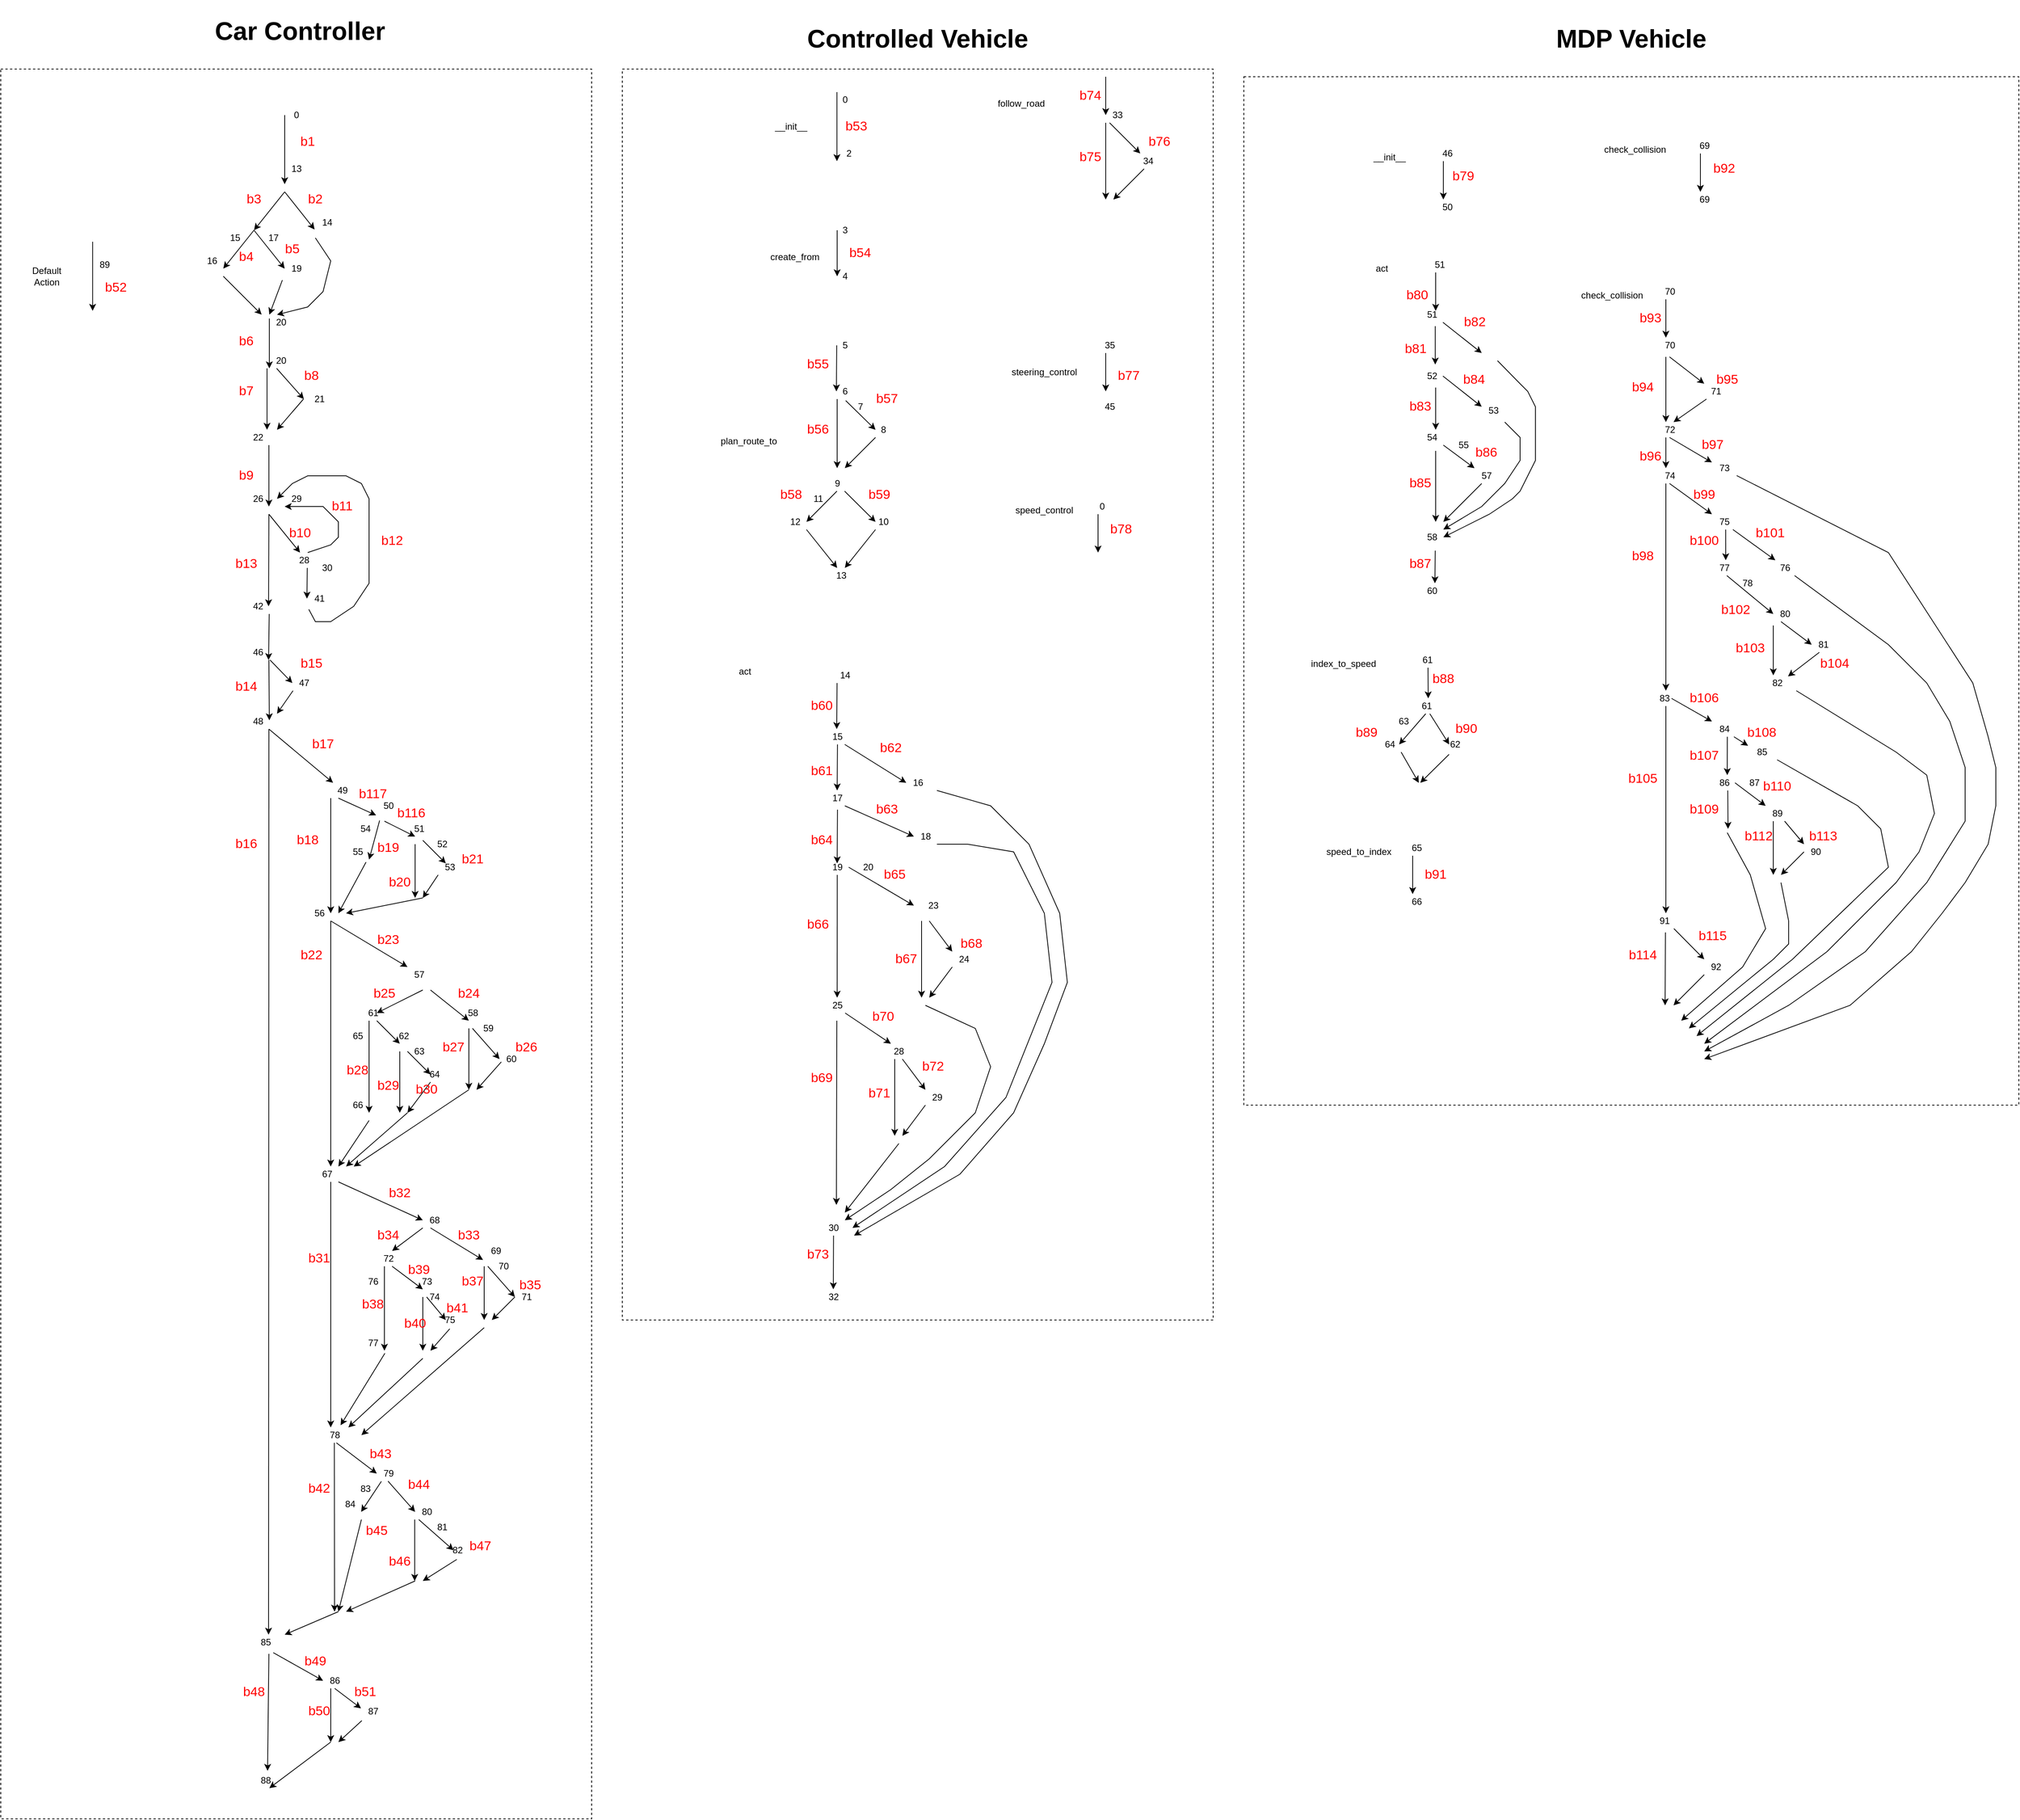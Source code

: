 <mxfile version="15.8.3" type="device"><diagram id="gbiNqEaWpVkLz_Gqex4j" name="Page-1"><mxGraphModel dx="5068" dy="2385" grid="1" gridSize="10" guides="1" tooltips="1" connect="1" arrows="1" fold="1" page="1" pageScale="1" pageWidth="850" pageHeight="1100" math="0" shadow="0"><root><mxCell id="0"/><mxCell id="1" parent="0"/><mxCell id="0CcPx-getapJHqUbLPwW-364" value="" style="rounded=0;whiteSpace=wrap;html=1;fillColor=none;dashed=1;" parent="1" vertex="1"><mxGeometry x="-200" y="320" width="770" height="2280" as="geometry"/></mxCell><mxCell id="0CcPx-getapJHqUbLPwW-1" value="" style="endArrow=classic;html=1;rounded=0;" parent="1" edge="1"><mxGeometry width="50" height="50" relative="1" as="geometry"><mxPoint x="170" y="380" as="sourcePoint"/><mxPoint x="170" y="470" as="targetPoint"/></mxGeometry></mxCell><mxCell id="0CcPx-getapJHqUbLPwW-2" value="0" style="text;html=1;align=center;verticalAlign=middle;resizable=0;points=[];autosize=1;strokeColor=none;fillColor=none;" parent="1" vertex="1"><mxGeometry x="175" y="370" width="20" height="20" as="geometry"/></mxCell><mxCell id="0CcPx-getapJHqUbLPwW-3" value="13" style="text;html=1;align=center;verticalAlign=middle;resizable=0;points=[];autosize=1;strokeColor=none;fillColor=none;" parent="1" vertex="1"><mxGeometry x="170" y="440" width="30" height="20" as="geometry"/></mxCell><mxCell id="0CcPx-getapJHqUbLPwW-4" value="" style="endArrow=classic;html=1;rounded=0;entryX=-0.033;entryY=0.95;entryDx=0;entryDy=0;entryPerimeter=0;" parent="1" target="0CcPx-getapJHqUbLPwW-6" edge="1"><mxGeometry width="50" height="50" relative="1" as="geometry"><mxPoint x="170" y="480" as="sourcePoint"/><mxPoint x="200" y="530" as="targetPoint"/></mxGeometry></mxCell><mxCell id="0CcPx-getapJHqUbLPwW-5" value="" style="endArrow=classic;html=1;rounded=0;" parent="1" edge="1"><mxGeometry width="50" height="50" relative="1" as="geometry"><mxPoint x="170" y="480" as="sourcePoint"/><mxPoint x="130" y="530" as="targetPoint"/></mxGeometry></mxCell><mxCell id="0CcPx-getapJHqUbLPwW-6" value="14" style="text;html=1;align=center;verticalAlign=middle;resizable=0;points=[];autosize=1;strokeColor=none;fillColor=none;" parent="1" vertex="1"><mxGeometry x="210" y="510" width="30" height="20" as="geometry"/></mxCell><mxCell id="0CcPx-getapJHqUbLPwW-8" value="" style="endArrow=classic;html=1;rounded=0;" parent="1" edge="1"><mxGeometry width="50" height="50" relative="1" as="geometry"><mxPoint x="130" y="530" as="sourcePoint"/><mxPoint x="90" y="580" as="targetPoint"/></mxGeometry></mxCell><mxCell id="0CcPx-getapJHqUbLPwW-9" value="" style="endArrow=classic;html=1;rounded=0;" parent="1" edge="1"><mxGeometry width="50" height="50" relative="1" as="geometry"><mxPoint x="130" y="530" as="sourcePoint"/><mxPoint x="170" y="580" as="targetPoint"/></mxGeometry></mxCell><mxCell id="0CcPx-getapJHqUbLPwW-10" value="15" style="text;html=1;align=center;verticalAlign=middle;resizable=0;points=[];autosize=1;strokeColor=none;fillColor=none;" parent="1" vertex="1"><mxGeometry x="90" y="530" width="30" height="20" as="geometry"/></mxCell><mxCell id="0CcPx-getapJHqUbLPwW-11" value="16" style="text;html=1;align=center;verticalAlign=middle;resizable=0;points=[];autosize=1;strokeColor=none;fillColor=none;" parent="1" vertex="1"><mxGeometry x="60" y="560" width="30" height="20" as="geometry"/></mxCell><mxCell id="0CcPx-getapJHqUbLPwW-12" value="17" style="text;html=1;align=center;verticalAlign=middle;resizable=0;points=[];autosize=1;strokeColor=none;fillColor=none;" parent="1" vertex="1"><mxGeometry x="140" y="530" width="30" height="20" as="geometry"/></mxCell><mxCell id="0CcPx-getapJHqUbLPwW-13" value="19" style="text;html=1;align=center;verticalAlign=middle;resizable=0;points=[];autosize=1;strokeColor=none;fillColor=none;" parent="1" vertex="1"><mxGeometry x="170" y="570" width="30" height="20" as="geometry"/></mxCell><mxCell id="0CcPx-getapJHqUbLPwW-16" value="" style="endArrow=classic;html=1;rounded=0;" parent="1" edge="1"><mxGeometry width="50" height="50" relative="1" as="geometry"><mxPoint x="90" y="590" as="sourcePoint"/><mxPoint x="140" y="640" as="targetPoint"/></mxGeometry></mxCell><mxCell id="0CcPx-getapJHqUbLPwW-17" value="" style="endArrow=classic;html=1;rounded=0;exitX=-0.1;exitY=1.25;exitDx=0;exitDy=0;exitPerimeter=0;" parent="1" source="0CcPx-getapJHqUbLPwW-13" edge="1"><mxGeometry width="50" height="50" relative="1" as="geometry"><mxPoint x="100" y="600" as="sourcePoint"/><mxPoint x="150" y="640" as="targetPoint"/></mxGeometry></mxCell><mxCell id="0CcPx-getapJHqUbLPwW-18" value="" style="endArrow=classic;html=1;rounded=0;" parent="1" edge="1"><mxGeometry width="50" height="50" relative="1" as="geometry"><mxPoint x="210" y="540" as="sourcePoint"/><mxPoint x="160" y="640" as="targetPoint"/><Array as="points"><mxPoint x="230" y="570"/><mxPoint x="220" y="610"/><mxPoint x="200" y="630"/></Array></mxGeometry></mxCell><mxCell id="0CcPx-getapJHqUbLPwW-19" value="20" style="text;html=1;align=center;verticalAlign=middle;resizable=0;points=[];autosize=1;strokeColor=none;fillColor=none;" parent="1" vertex="1"><mxGeometry x="150" y="690" width="30" height="20" as="geometry"/></mxCell><mxCell id="0CcPx-getapJHqUbLPwW-20" value="" style="endArrow=classic;html=1;rounded=0;" parent="1" edge="1"><mxGeometry width="50" height="50" relative="1" as="geometry"><mxPoint x="150" y="645" as="sourcePoint"/><mxPoint x="150" y="710" as="targetPoint"/></mxGeometry></mxCell><mxCell id="0CcPx-getapJHqUbLPwW-21" value="" style="endArrow=classic;html=1;rounded=0;" parent="1" edge="1"><mxGeometry width="50" height="50" relative="1" as="geometry"><mxPoint x="159.5" y="710" as="sourcePoint"/><mxPoint x="195" y="750" as="targetPoint"/></mxGeometry></mxCell><mxCell id="0CcPx-getapJHqUbLPwW-22" value="21" style="text;html=1;align=center;verticalAlign=middle;resizable=0;points=[];autosize=1;strokeColor=none;fillColor=none;" parent="1" vertex="1"><mxGeometry x="200" y="740" width="30" height="20" as="geometry"/></mxCell><mxCell id="0CcPx-getapJHqUbLPwW-23" value="" style="endArrow=classic;html=1;rounded=0;" parent="1" edge="1"><mxGeometry width="50" height="50" relative="1" as="geometry"><mxPoint x="147" y="710" as="sourcePoint"/><mxPoint x="147" y="790" as="targetPoint"/><Array as="points"/></mxGeometry></mxCell><mxCell id="0CcPx-getapJHqUbLPwW-24" value="" style="endArrow=classic;html=1;rounded=0;" parent="1" edge="1"><mxGeometry width="50" height="50" relative="1" as="geometry"><mxPoint x="194.5" y="750" as="sourcePoint"/><mxPoint x="160" y="790" as="targetPoint"/></mxGeometry></mxCell><mxCell id="0CcPx-getapJHqUbLPwW-25" value="22" style="text;html=1;align=center;verticalAlign=middle;resizable=0;points=[];autosize=1;strokeColor=none;fillColor=none;" parent="1" vertex="1"><mxGeometry x="120" y="790" width="30" height="20" as="geometry"/></mxCell><mxCell id="0CcPx-getapJHqUbLPwW-26" value="20" style="text;html=1;align=center;verticalAlign=middle;resizable=0;points=[];autosize=1;strokeColor=none;fillColor=none;" parent="1" vertex="1"><mxGeometry x="150" y="640" width="30" height="20" as="geometry"/></mxCell><mxCell id="0CcPx-getapJHqUbLPwW-27" value="" style="endArrow=classic;html=1;rounded=0;" parent="1" edge="1"><mxGeometry width="50" height="50" relative="1" as="geometry"><mxPoint x="149.43" y="810" as="sourcePoint"/><mxPoint x="149.43" y="890" as="targetPoint"/><Array as="points"/></mxGeometry></mxCell><mxCell id="0CcPx-getapJHqUbLPwW-28" value="26" style="text;html=1;align=center;verticalAlign=middle;resizable=0;points=[];autosize=1;strokeColor=none;fillColor=none;" parent="1" vertex="1"><mxGeometry x="120" y="870" width="30" height="20" as="geometry"/></mxCell><mxCell id="0CcPx-getapJHqUbLPwW-29" value="" style="endArrow=classic;html=1;rounded=0;" parent="1" edge="1"><mxGeometry width="50" height="50" relative="1" as="geometry"><mxPoint x="149.43" y="900" as="sourcePoint"/><mxPoint x="190" y="950" as="targetPoint"/><Array as="points"/></mxGeometry></mxCell><mxCell id="0CcPx-getapJHqUbLPwW-31" value="28" style="text;html=1;align=center;verticalAlign=middle;resizable=0;points=[];autosize=1;strokeColor=none;fillColor=none;" parent="1" vertex="1"><mxGeometry x="180" y="950" width="30" height="20" as="geometry"/></mxCell><mxCell id="0CcPx-getapJHqUbLPwW-32" value="" style="endArrow=classic;html=1;rounded=0;" parent="1" edge="1"><mxGeometry width="50" height="50" relative="1" as="geometry"><mxPoint x="200" y="950" as="sourcePoint"/><mxPoint x="170" y="890" as="targetPoint"/><Array as="points"><mxPoint x="230" y="940"/><mxPoint x="240" y="930"/><mxPoint x="240" y="910"/><mxPoint x="230" y="900"/><mxPoint x="220" y="890"/></Array></mxGeometry></mxCell><mxCell id="0CcPx-getapJHqUbLPwW-33" value="29" style="text;html=1;align=center;verticalAlign=middle;resizable=0;points=[];autosize=1;strokeColor=none;fillColor=none;" parent="1" vertex="1"><mxGeometry x="170" y="870" width="30" height="20" as="geometry"/></mxCell><mxCell id="0CcPx-getapJHqUbLPwW-35" value="" style="endArrow=classic;html=1;rounded=0;" parent="1" edge="1"><mxGeometry width="50" height="50" relative="1" as="geometry"><mxPoint x="199.43" y="970" as="sourcePoint"/><mxPoint x="199" y="1010" as="targetPoint"/><Array as="points"/></mxGeometry></mxCell><mxCell id="0CcPx-getapJHqUbLPwW-36" value="30" style="text;html=1;align=center;verticalAlign=middle;resizable=0;points=[];autosize=1;strokeColor=none;fillColor=none;" parent="1" vertex="1"><mxGeometry x="210" y="960" width="30" height="20" as="geometry"/></mxCell><mxCell id="0CcPx-getapJHqUbLPwW-37" value="41" style="text;html=1;align=center;verticalAlign=middle;resizable=0;points=[];autosize=1;strokeColor=none;fillColor=none;" parent="1" vertex="1"><mxGeometry x="200" y="1000" width="30" height="20" as="geometry"/></mxCell><mxCell id="0CcPx-getapJHqUbLPwW-38" value="" style="endArrow=classic;html=1;rounded=0;exitX=0.048;exitY=1.2;exitDx=0;exitDy=0;exitPerimeter=0;" parent="1" source="0CcPx-getapJHqUbLPwW-37" edge="1"><mxGeometry width="50" height="50" relative="1" as="geometry"><mxPoint x="240" y="1010" as="sourcePoint"/><mxPoint x="160" y="880" as="targetPoint"/><Array as="points"><mxPoint x="210" y="1040"/><mxPoint x="230" y="1040"/><mxPoint x="260" y="1020"/><mxPoint x="280" y="990"/><mxPoint x="280" y="940"/><mxPoint x="280" y="930"/><mxPoint x="280" y="880"/><mxPoint x="270" y="860"/><mxPoint x="250" y="850"/><mxPoint x="220" y="850"/><mxPoint x="200" y="850"/><mxPoint x="180" y="860"/></Array></mxGeometry></mxCell><mxCell id="0CcPx-getapJHqUbLPwW-40" value="" style="endArrow=classic;html=1;rounded=0;" parent="1" edge="1"><mxGeometry width="50" height="50" relative="1" as="geometry"><mxPoint x="149.43" y="900" as="sourcePoint"/><mxPoint x="149" y="1020" as="targetPoint"/><Array as="points"/></mxGeometry></mxCell><mxCell id="0CcPx-getapJHqUbLPwW-43" value="42" style="text;html=1;align=center;verticalAlign=middle;resizable=0;points=[];autosize=1;strokeColor=none;fillColor=none;" parent="1" vertex="1"><mxGeometry x="120" y="1010" width="30" height="20" as="geometry"/></mxCell><mxCell id="0CcPx-getapJHqUbLPwW-44" value="" style="endArrow=classic;html=1;rounded=0;" parent="1" edge="1"><mxGeometry width="50" height="50" relative="1" as="geometry"><mxPoint x="149.86" y="1030" as="sourcePoint"/><mxPoint x="149" y="1090" as="targetPoint"/><Array as="points"/></mxGeometry></mxCell><mxCell id="0CcPx-getapJHqUbLPwW-45" value="46" style="text;html=1;align=center;verticalAlign=middle;resizable=0;points=[];autosize=1;strokeColor=none;fillColor=none;" parent="1" vertex="1"><mxGeometry x="120" y="1070" width="30" height="20" as="geometry"/></mxCell><mxCell id="0CcPx-getapJHqUbLPwW-46" value="" style="endArrow=classic;html=1;rounded=0;" parent="1" edge="1"><mxGeometry width="50" height="50" relative="1" as="geometry"><mxPoint x="150.86" y="1090" as="sourcePoint"/><mxPoint x="180" y="1120" as="targetPoint"/><Array as="points"/></mxGeometry></mxCell><mxCell id="0CcPx-getapJHqUbLPwW-47" value="47" style="text;html=1;align=center;verticalAlign=middle;resizable=0;points=[];autosize=1;strokeColor=none;fillColor=none;" parent="1" vertex="1"><mxGeometry x="180" y="1110" width="30" height="20" as="geometry"/></mxCell><mxCell id="0CcPx-getapJHqUbLPwW-48" value="" style="endArrow=classic;html=1;rounded=0;entryX=1;entryY=0.429;entryDx=0;entryDy=0;entryPerimeter=0;" parent="1" target="0CcPx-getapJHqUbLPwW-49" edge="1"><mxGeometry width="50" height="50" relative="1" as="geometry"><mxPoint x="149.43" y="1090" as="sourcePoint"/><mxPoint x="149.43" y="1150" as="targetPoint"/><Array as="points"/></mxGeometry></mxCell><mxCell id="0CcPx-getapJHqUbLPwW-49" value="48" style="text;html=1;align=center;verticalAlign=middle;resizable=0;points=[];autosize=1;strokeColor=none;fillColor=none;" parent="1" vertex="1"><mxGeometry x="120" y="1160" width="30" height="20" as="geometry"/></mxCell><mxCell id="0CcPx-getapJHqUbLPwW-51" value="" style="endArrow=classic;html=1;rounded=0;" parent="1" edge="1"><mxGeometry width="50" height="50" relative="1" as="geometry"><mxPoint x="180.86" y="1130" as="sourcePoint"/><mxPoint x="160" y="1160" as="targetPoint"/><Array as="points"/></mxGeometry></mxCell><mxCell id="0CcPx-getapJHqUbLPwW-52" value="" style="endArrow=classic;html=1;rounded=0;" parent="1" edge="1"><mxGeometry width="50" height="50" relative="1" as="geometry"><mxPoint x="149.43" y="1180" as="sourcePoint"/><mxPoint x="149" y="2360" as="targetPoint"/><Array as="points"/></mxGeometry></mxCell><mxCell id="0CcPx-getapJHqUbLPwW-53" value="" style="endArrow=classic;html=1;rounded=0;" parent="1" target="0CcPx-getapJHqUbLPwW-54" edge="1"><mxGeometry width="50" height="50" relative="1" as="geometry"><mxPoint x="149.43" y="1180" as="sourcePoint"/><mxPoint x="310" y="1250" as="targetPoint"/><Array as="points"/></mxGeometry></mxCell><mxCell id="0CcPx-getapJHqUbLPwW-54" value="49" style="text;html=1;align=center;verticalAlign=middle;resizable=0;points=[];autosize=1;strokeColor=none;fillColor=none;" parent="1" vertex="1"><mxGeometry x="230" y="1250" width="30" height="20" as="geometry"/></mxCell><mxCell id="0CcPx-getapJHqUbLPwW-55" value="" style="endArrow=classic;html=1;rounded=0;entryX=-0.029;entryY=1.114;entryDx=0;entryDy=0;entryPerimeter=0;" parent="1" target="0CcPx-getapJHqUbLPwW-57" edge="1"><mxGeometry width="50" height="50" relative="1" as="geometry"><mxPoint x="240" y="1270" as="sourcePoint"/><mxPoint x="350.57" y="1320" as="targetPoint"/><Array as="points"/></mxGeometry></mxCell><mxCell id="0CcPx-getapJHqUbLPwW-56" value="" style="endArrow=classic;html=1;rounded=0;" parent="1" edge="1"><mxGeometry width="50" height="50" relative="1" as="geometry"><mxPoint x="230" y="1270" as="sourcePoint"/><mxPoint x="230" y="1420" as="targetPoint"/><Array as="points"/></mxGeometry></mxCell><mxCell id="0CcPx-getapJHqUbLPwW-57" value="50" style="text;html=1;align=center;verticalAlign=middle;resizable=0;points=[];autosize=1;strokeColor=none;fillColor=none;" parent="1" vertex="1"><mxGeometry x="290" y="1270" width="30" height="20" as="geometry"/></mxCell><mxCell id="0CcPx-getapJHqUbLPwW-58" value="" style="endArrow=classic;html=1;rounded=0;" parent="1" edge="1"><mxGeometry width="50" height="50" relative="1" as="geometry"><mxPoint x="300" y="1300" as="sourcePoint"/><mxPoint x="340" y="1320" as="targetPoint"/><Array as="points"/></mxGeometry></mxCell><mxCell id="0CcPx-getapJHqUbLPwW-59" value="" style="endArrow=classic;html=1;rounded=0;exitX=1.124;exitY=-0.043;exitDx=0;exitDy=0;exitPerimeter=0;" parent="1" source="0CcPx-getapJHqUbLPwW-65" edge="1"><mxGeometry width="50" height="50" relative="1" as="geometry"><mxPoint x="310" y="1320" as="sourcePoint"/><mxPoint x="280" y="1350" as="targetPoint"/><Array as="points"/></mxGeometry></mxCell><mxCell id="0CcPx-getapJHqUbLPwW-60" value="51" style="text;html=1;align=center;verticalAlign=middle;resizable=0;points=[];autosize=1;strokeColor=none;fillColor=none;" parent="1" vertex="1"><mxGeometry x="330" y="1300" width="30" height="20" as="geometry"/></mxCell><mxCell id="0CcPx-getapJHqUbLPwW-61" value="" style="endArrow=classic;html=1;rounded=0;" parent="1" edge="1"><mxGeometry width="50" height="50" relative="1" as="geometry"><mxPoint x="350" y="1325" as="sourcePoint"/><mxPoint x="380" y="1355" as="targetPoint"/><Array as="points"/></mxGeometry></mxCell><mxCell id="0CcPx-getapJHqUbLPwW-62" value="" style="endArrow=classic;html=1;rounded=0;" parent="1" edge="1"><mxGeometry width="50" height="50" relative="1" as="geometry"><mxPoint x="340" y="1330" as="sourcePoint"/><mxPoint x="340" y="1400" as="targetPoint"/><Array as="points"/></mxGeometry></mxCell><mxCell id="0CcPx-getapJHqUbLPwW-63" value="53" style="text;html=1;align=center;verticalAlign=middle;resizable=0;points=[];autosize=1;strokeColor=none;fillColor=none;" parent="1" vertex="1"><mxGeometry x="370" y="1350" width="30" height="20" as="geometry"/></mxCell><mxCell id="0CcPx-getapJHqUbLPwW-64" value="" style="endArrow=classic;html=1;rounded=0;exitX=0;exitY=1;exitDx=0;exitDy=0;exitPerimeter=0;" parent="1" source="0CcPx-getapJHqUbLPwW-63" edge="1"><mxGeometry width="50" height="50" relative="1" as="geometry"><mxPoint x="520" y="1470" as="sourcePoint"/><mxPoint x="350" y="1400" as="targetPoint"/><Array as="points"/></mxGeometry></mxCell><mxCell id="0CcPx-getapJHqUbLPwW-65" value="54" style="text;html=1;align=center;verticalAlign=middle;resizable=0;points=[];autosize=1;strokeColor=none;fillColor=none;" parent="1" vertex="1"><mxGeometry x="260" y="1300" width="30" height="20" as="geometry"/></mxCell><mxCell id="0CcPx-getapJHqUbLPwW-66" value="55" style="text;html=1;align=center;verticalAlign=middle;resizable=0;points=[];autosize=1;strokeColor=none;fillColor=none;" parent="1" vertex="1"><mxGeometry x="250" y="1330" width="30" height="20" as="geometry"/></mxCell><mxCell id="0CcPx-getapJHqUbLPwW-67" value="52" style="text;html=1;align=center;verticalAlign=middle;resizable=0;points=[];autosize=1;strokeColor=none;fillColor=none;" parent="1" vertex="1"><mxGeometry x="360" y="1320" width="30" height="20" as="geometry"/></mxCell><mxCell id="0CcPx-getapJHqUbLPwW-68" value="56" style="text;html=1;align=center;verticalAlign=middle;resizable=0;points=[];autosize=1;strokeColor=none;fillColor=none;" parent="1" vertex="1"><mxGeometry x="200" y="1410" width="30" height="20" as="geometry"/></mxCell><mxCell id="0CcPx-getapJHqUbLPwW-69" value="" style="endArrow=classic;html=1;rounded=0;" parent="1" edge="1"><mxGeometry width="50" height="50" relative="1" as="geometry"><mxPoint x="350" y="1400" as="sourcePoint"/><mxPoint x="250" y="1420" as="targetPoint"/><Array as="points"/></mxGeometry></mxCell><mxCell id="0CcPx-getapJHqUbLPwW-70" value="" style="endArrow=classic;html=1;rounded=0;exitX=0.867;exitY=1.171;exitDx=0;exitDy=0;exitPerimeter=0;" parent="1" source="0CcPx-getapJHqUbLPwW-66" edge="1"><mxGeometry width="50" height="50" relative="1" as="geometry"><mxPoint x="480" y="1480" as="sourcePoint"/><mxPoint x="240" y="1420" as="targetPoint"/><Array as="points"/></mxGeometry></mxCell><mxCell id="0CcPx-getapJHqUbLPwW-71" value="" style="endArrow=classic;html=1;rounded=0;" parent="1" edge="1"><mxGeometry width="50" height="50" relative="1" as="geometry"><mxPoint x="230" y="1430" as="sourcePoint"/><mxPoint x="230" y="1750" as="targetPoint"/><Array as="points"/></mxGeometry></mxCell><mxCell id="0CcPx-getapJHqUbLPwW-72" value="" style="endArrow=classic;html=1;rounded=0;entryX=0;entryY=0;entryDx=0;entryDy=0;entryPerimeter=0;" parent="1" target="0CcPx-getapJHqUbLPwW-73" edge="1"><mxGeometry width="50" height="50" relative="1" as="geometry"><mxPoint x="230" y="1430" as="sourcePoint"/><mxPoint x="370" y="1510" as="targetPoint"/><Array as="points"/></mxGeometry></mxCell><mxCell id="0CcPx-getapJHqUbLPwW-73" value="57" style="text;html=1;align=center;verticalAlign=middle;resizable=0;points=[];autosize=1;strokeColor=none;fillColor=none;" parent="1" vertex="1"><mxGeometry x="330" y="1490" width="30" height="20" as="geometry"/></mxCell><mxCell id="0CcPx-getapJHqUbLPwW-74" value="" style="endArrow=classic;html=1;rounded=0;" parent="1" edge="1"><mxGeometry width="50" height="50" relative="1" as="geometry"><mxPoint x="360" y="1520" as="sourcePoint"/><mxPoint x="410" y="1560" as="targetPoint"/><Array as="points"/></mxGeometry></mxCell><mxCell id="0CcPx-getapJHqUbLPwW-75" value="" style="endArrow=classic;html=1;rounded=0;" parent="1" edge="1"><mxGeometry width="50" height="50" relative="1" as="geometry"><mxPoint x="350" y="1520" as="sourcePoint"/><mxPoint x="290" y="1550" as="targetPoint"/><Array as="points"/></mxGeometry></mxCell><mxCell id="0CcPx-getapJHqUbLPwW-76" value="58" style="text;html=1;align=center;verticalAlign=middle;resizable=0;points=[];autosize=1;strokeColor=none;fillColor=none;" parent="1" vertex="1"><mxGeometry x="400" y="1540" width="30" height="20" as="geometry"/></mxCell><mxCell id="0CcPx-getapJHqUbLPwW-77" value="" style="endArrow=classic;html=1;rounded=0;" parent="1" edge="1"><mxGeometry width="50" height="50" relative="1" as="geometry"><mxPoint x="410" y="1570" as="sourcePoint"/><mxPoint x="410" y="1650" as="targetPoint"/><Array as="points"/></mxGeometry></mxCell><mxCell id="0CcPx-getapJHqUbLPwW-78" value="" style="endArrow=classic;html=1;rounded=0;" parent="1" edge="1"><mxGeometry width="50" height="50" relative="1" as="geometry"><mxPoint x="414.71" y="1570" as="sourcePoint"/><mxPoint x="450" y="1610" as="targetPoint"/><Array as="points"/></mxGeometry></mxCell><mxCell id="0CcPx-getapJHqUbLPwW-79" value="59" style="text;html=1;align=center;verticalAlign=middle;resizable=0;points=[];autosize=1;strokeColor=none;fillColor=none;" parent="1" vertex="1"><mxGeometry x="420" y="1560" width="30" height="20" as="geometry"/></mxCell><mxCell id="0CcPx-getapJHqUbLPwW-80" value="60" style="text;html=1;align=center;verticalAlign=middle;resizable=0;points=[];autosize=1;strokeColor=none;fillColor=none;" parent="1" vertex="1"><mxGeometry x="450" y="1600" width="30" height="20" as="geometry"/></mxCell><mxCell id="0CcPx-getapJHqUbLPwW-81" value="" style="endArrow=classic;html=1;rounded=0;exitX=0.41;exitY=1.186;exitDx=0;exitDy=0;exitPerimeter=0;" parent="1" edge="1"><mxGeometry width="50" height="50" relative="1" as="geometry"><mxPoint x="452.3" y="1613.72" as="sourcePoint"/><mxPoint x="420" y="1650" as="targetPoint"/><Array as="points"/></mxGeometry></mxCell><mxCell id="0CcPx-getapJHqUbLPwW-82" value="" style="endArrow=classic;html=1;rounded=0;" parent="1" edge="1"><mxGeometry width="50" height="50" relative="1" as="geometry"><mxPoint x="280" y="1560" as="sourcePoint"/><mxPoint x="280" y="1680" as="targetPoint"/><Array as="points"/></mxGeometry></mxCell><mxCell id="0CcPx-getapJHqUbLPwW-84" value="" style="endArrow=classic;html=1;rounded=0;" parent="1" edge="1"><mxGeometry width="50" height="50" relative="1" as="geometry"><mxPoint x="290" y="1560" as="sourcePoint"/><mxPoint x="320" y="1590" as="targetPoint"/><Array as="points"/></mxGeometry></mxCell><mxCell id="0CcPx-getapJHqUbLPwW-85" value="61" style="text;html=1;align=center;verticalAlign=middle;resizable=0;points=[];autosize=1;strokeColor=none;fillColor=none;" parent="1" vertex="1"><mxGeometry x="270" y="1540" width="30" height="20" as="geometry"/></mxCell><mxCell id="0CcPx-getapJHqUbLPwW-86" value="62" style="text;html=1;align=center;verticalAlign=middle;resizable=0;points=[];autosize=1;strokeColor=none;fillColor=none;" parent="1" vertex="1"><mxGeometry x="310" y="1570" width="30" height="20" as="geometry"/></mxCell><mxCell id="0CcPx-getapJHqUbLPwW-87" value="" style="endArrow=classic;html=1;rounded=0;" parent="1" edge="1"><mxGeometry width="50" height="50" relative="1" as="geometry"><mxPoint x="330" y="1600" as="sourcePoint"/><mxPoint x="360" y="1630" as="targetPoint"/><Array as="points"/></mxGeometry></mxCell><mxCell id="0CcPx-getapJHqUbLPwW-89" value="" style="endArrow=classic;html=1;rounded=0;" parent="1" edge="1"><mxGeometry width="50" height="50" relative="1" as="geometry"><mxPoint x="320" y="1600" as="sourcePoint"/><mxPoint x="320" y="1680" as="targetPoint"/><Array as="points"/></mxGeometry></mxCell><mxCell id="0CcPx-getapJHqUbLPwW-90" value="" style="endArrow=classic;html=1;rounded=0;" parent="1" edge="1"><mxGeometry width="50" height="50" relative="1" as="geometry"><mxPoint x="360" y="1640" as="sourcePoint"/><mxPoint x="330" y="1680" as="targetPoint"/><Array as="points"/></mxGeometry></mxCell><mxCell id="0CcPx-getapJHqUbLPwW-91" value="63" style="text;html=1;align=center;verticalAlign=middle;resizable=0;points=[];autosize=1;strokeColor=none;fillColor=none;" parent="1" vertex="1"><mxGeometry x="330" y="1590" width="30" height="20" as="geometry"/></mxCell><mxCell id="0CcPx-getapJHqUbLPwW-92" value="64" style="text;html=1;align=center;verticalAlign=middle;resizable=0;points=[];autosize=1;strokeColor=none;fillColor=none;" parent="1" vertex="1"><mxGeometry x="350" y="1620" width="30" height="20" as="geometry"/></mxCell><mxCell id="0CcPx-getapJHqUbLPwW-94" value="65" style="text;html=1;align=center;verticalAlign=middle;resizable=0;points=[];autosize=1;strokeColor=none;fillColor=none;" parent="1" vertex="1"><mxGeometry x="250" y="1570" width="30" height="20" as="geometry"/></mxCell><mxCell id="0CcPx-getapJHqUbLPwW-95" value="66" style="text;html=1;align=center;verticalAlign=middle;resizable=0;points=[];autosize=1;strokeColor=none;fillColor=none;" parent="1" vertex="1"><mxGeometry x="250" y="1660" width="30" height="20" as="geometry"/></mxCell><mxCell id="0CcPx-getapJHqUbLPwW-96" value="67" style="text;html=1;align=center;verticalAlign=middle;resizable=0;points=[];autosize=1;strokeColor=none;fillColor=none;" parent="1" vertex="1"><mxGeometry x="210" y="1750" width="30" height="20" as="geometry"/></mxCell><mxCell id="0CcPx-getapJHqUbLPwW-97" value="" style="endArrow=classic;html=1;rounded=0;" parent="1" edge="1"><mxGeometry width="50" height="50" relative="1" as="geometry"><mxPoint x="280" y="1690" as="sourcePoint"/><mxPoint x="240" y="1750" as="targetPoint"/><Array as="points"/></mxGeometry></mxCell><mxCell id="0CcPx-getapJHqUbLPwW-98" value="" style="endArrow=classic;html=1;rounded=0;" parent="1" edge="1"><mxGeometry width="50" height="50" relative="1" as="geometry"><mxPoint x="330" y="1680" as="sourcePoint"/><mxPoint x="250" y="1750" as="targetPoint"/><Array as="points"/></mxGeometry></mxCell><mxCell id="0CcPx-getapJHqUbLPwW-99" value="" style="endArrow=classic;html=1;rounded=0;" parent="1" edge="1"><mxGeometry width="50" height="50" relative="1" as="geometry"><mxPoint x="410" y="1650" as="sourcePoint"/><mxPoint x="260" y="1750" as="targetPoint"/><Array as="points"/></mxGeometry></mxCell><mxCell id="0CcPx-getapJHqUbLPwW-100" value="" style="endArrow=classic;html=1;rounded=0;" parent="1" edge="1"><mxGeometry width="50" height="50" relative="1" as="geometry"><mxPoint x="230" y="1770" as="sourcePoint"/><mxPoint x="230" y="2090" as="targetPoint"/><Array as="points"/></mxGeometry></mxCell><mxCell id="0CcPx-getapJHqUbLPwW-101" value="" style="endArrow=classic;html=1;rounded=0;" parent="1" edge="1"><mxGeometry width="50" height="50" relative="1" as="geometry"><mxPoint x="240" y="1770" as="sourcePoint"/><mxPoint x="350" y="1820" as="targetPoint"/><Array as="points"/></mxGeometry></mxCell><mxCell id="0CcPx-getapJHqUbLPwW-102" value="68" style="text;html=1;align=center;verticalAlign=middle;resizable=0;points=[];autosize=1;strokeColor=none;fillColor=none;" parent="1" vertex="1"><mxGeometry x="350" y="1810" width="30" height="20" as="geometry"/></mxCell><mxCell id="0CcPx-getapJHqUbLPwW-104" value="" style="endArrow=classic;html=1;rounded=0;entryX=-0.048;entryY=1.086;entryDx=0;entryDy=0;entryPerimeter=0;" parent="1" target="0CcPx-getapJHqUbLPwW-107" edge="1"><mxGeometry width="50" height="50" relative="1" as="geometry"><mxPoint x="360" y="1830" as="sourcePoint"/><mxPoint x="410" y="1860" as="targetPoint"/><Array as="points"/></mxGeometry></mxCell><mxCell id="0CcPx-getapJHqUbLPwW-105" value="" style="endArrow=classic;html=1;rounded=0;" parent="1" edge="1"><mxGeometry width="50" height="50" relative="1" as="geometry"><mxPoint x="350" y="1830" as="sourcePoint"/><mxPoint x="310" y="1860" as="targetPoint"/><Array as="points"/></mxGeometry></mxCell><mxCell id="0CcPx-getapJHqUbLPwW-106" value="" style="endArrow=classic;html=1;rounded=0;" parent="1" edge="1"><mxGeometry width="50" height="50" relative="1" as="geometry"><mxPoint x="430" y="1880" as="sourcePoint"/><mxPoint x="430" y="1950" as="targetPoint"/><Array as="points"/></mxGeometry></mxCell><mxCell id="0CcPx-getapJHqUbLPwW-107" value="69" style="text;html=1;align=center;verticalAlign=middle;resizable=0;points=[];autosize=1;strokeColor=none;fillColor=none;" parent="1" vertex="1"><mxGeometry x="430" y="1850" width="30" height="20" as="geometry"/></mxCell><mxCell id="0CcPx-getapJHqUbLPwW-108" value="" style="endArrow=classic;html=1;rounded=0;" parent="1" edge="1"><mxGeometry width="50" height="50" relative="1" as="geometry"><mxPoint x="434.71" y="1880" as="sourcePoint"/><mxPoint x="470" y="1920" as="targetPoint"/><Array as="points"/></mxGeometry></mxCell><mxCell id="0CcPx-getapJHqUbLPwW-109" value="" style="endArrow=classic;html=1;rounded=0;" parent="1" edge="1"><mxGeometry width="50" height="50" relative="1" as="geometry"><mxPoint x="470" y="1920" as="sourcePoint"/><mxPoint x="440" y="1950" as="targetPoint"/><Array as="points"/></mxGeometry></mxCell><mxCell id="0CcPx-getapJHqUbLPwW-110" value="70" style="text;html=1;align=center;verticalAlign=middle;resizable=0;points=[];autosize=1;strokeColor=none;fillColor=none;" parent="1" vertex="1"><mxGeometry x="440" y="1870" width="30" height="20" as="geometry"/></mxCell><mxCell id="0CcPx-getapJHqUbLPwW-111" value="71" style="text;html=1;align=center;verticalAlign=middle;resizable=0;points=[];autosize=1;strokeColor=none;fillColor=none;" parent="1" vertex="1"><mxGeometry x="470" y="1910" width="30" height="20" as="geometry"/></mxCell><mxCell id="0CcPx-getapJHqUbLPwW-112" value="72" style="text;html=1;align=center;verticalAlign=middle;resizable=0;points=[];autosize=1;strokeColor=none;fillColor=none;" parent="1" vertex="1"><mxGeometry x="290" y="1860" width="30" height="20" as="geometry"/></mxCell><mxCell id="0CcPx-getapJHqUbLPwW-113" value="" style="endArrow=classic;html=1;rounded=0;" parent="1" edge="1"><mxGeometry width="50" height="50" relative="1" as="geometry"><mxPoint x="310" y="1880" as="sourcePoint"/><mxPoint x="350" y="1910" as="targetPoint"/><Array as="points"/></mxGeometry></mxCell><mxCell id="0CcPx-getapJHqUbLPwW-114" value="" style="endArrow=classic;html=1;rounded=0;" parent="1" edge="1"><mxGeometry width="50" height="50" relative="1" as="geometry"><mxPoint x="300" y="1880" as="sourcePoint"/><mxPoint x="300" y="1990" as="targetPoint"/><Array as="points"/></mxGeometry></mxCell><mxCell id="0CcPx-getapJHqUbLPwW-115" value="73" style="text;html=1;align=center;verticalAlign=middle;resizable=0;points=[];autosize=1;strokeColor=none;fillColor=none;" parent="1" vertex="1"><mxGeometry x="340" y="1890" width="30" height="20" as="geometry"/></mxCell><mxCell id="0CcPx-getapJHqUbLPwW-117" value="" style="endArrow=classic;html=1;rounded=0;" parent="1" edge="1"><mxGeometry width="50" height="50" relative="1" as="geometry"><mxPoint x="355" y="1920" as="sourcePoint"/><mxPoint x="380" y="1950" as="targetPoint"/><Array as="points"/></mxGeometry></mxCell><mxCell id="0CcPx-getapJHqUbLPwW-118" value="" style="endArrow=classic;html=1;rounded=0;" parent="1" edge="1"><mxGeometry width="50" height="50" relative="1" as="geometry"><mxPoint x="350" y="1920" as="sourcePoint"/><mxPoint x="350" y="1990" as="targetPoint"/><Array as="points"/></mxGeometry></mxCell><mxCell id="0CcPx-getapJHqUbLPwW-119" value="74" style="text;html=1;align=center;verticalAlign=middle;resizable=0;points=[];autosize=1;strokeColor=none;fillColor=none;" parent="1" vertex="1"><mxGeometry x="350" y="1910" width="30" height="20" as="geometry"/></mxCell><mxCell id="0CcPx-getapJHqUbLPwW-120" value="75" style="text;html=1;align=center;verticalAlign=middle;resizable=0;points=[];autosize=1;strokeColor=none;fillColor=none;" parent="1" vertex="1"><mxGeometry x="370" y="1940" width="30" height="20" as="geometry"/></mxCell><mxCell id="0CcPx-getapJHqUbLPwW-121" value="" style="endArrow=classic;html=1;rounded=0;exitX=0.505;exitY=1.071;exitDx=0;exitDy=0;exitPerimeter=0;" parent="1" source="0CcPx-getapJHqUbLPwW-120" edge="1"><mxGeometry width="50" height="50" relative="1" as="geometry"><mxPoint x="360" y="1930" as="sourcePoint"/><mxPoint x="360" y="1990" as="targetPoint"/><Array as="points"/></mxGeometry></mxCell><mxCell id="0CcPx-getapJHqUbLPwW-122" value="76" style="text;html=1;align=center;verticalAlign=middle;resizable=0;points=[];autosize=1;strokeColor=none;fillColor=none;" parent="1" vertex="1"><mxGeometry x="270" y="1890" width="30" height="20" as="geometry"/></mxCell><mxCell id="0CcPx-getapJHqUbLPwW-123" value="77" style="text;html=1;align=center;verticalAlign=middle;resizable=0;points=[];autosize=1;strokeColor=none;fillColor=none;" parent="1" vertex="1"><mxGeometry x="270" y="1970" width="30" height="20" as="geometry"/></mxCell><mxCell id="0CcPx-getapJHqUbLPwW-124" value="78" style="text;html=1;align=center;verticalAlign=middle;resizable=0;points=[];autosize=1;strokeColor=none;fillColor=none;" parent="1" vertex="1"><mxGeometry x="220" y="2090" width="30" height="20" as="geometry"/></mxCell><mxCell id="0CcPx-getapJHqUbLPwW-125" value="" style="endArrow=classic;html=1;rounded=0;entryX=0.762;entryY=-0.143;entryDx=0;entryDy=0;entryPerimeter=0;exitX=1.019;exitY=1.171;exitDx=0;exitDy=0;exitPerimeter=0;" parent="1" source="0CcPx-getapJHqUbLPwW-123" target="0CcPx-getapJHqUbLPwW-124" edge="1"><mxGeometry width="50" height="50" relative="1" as="geometry"><mxPoint x="350" y="2010" as="sourcePoint"/><mxPoint x="310" y="2040" as="targetPoint"/><Array as="points"/></mxGeometry></mxCell><mxCell id="0CcPx-getapJHqUbLPwW-126" value="" style="endArrow=classic;html=1;rounded=0;" parent="1" edge="1"><mxGeometry width="50" height="50" relative="1" as="geometry"><mxPoint x="350" y="2000" as="sourcePoint"/><mxPoint x="253" y="2090" as="targetPoint"/><Array as="points"/></mxGeometry></mxCell><mxCell id="0CcPx-getapJHqUbLPwW-127" value="" style="endArrow=classic;html=1;rounded=0;" parent="1" edge="1"><mxGeometry width="50" height="50" relative="1" as="geometry"><mxPoint x="430" y="1960" as="sourcePoint"/><mxPoint x="270" y="2100" as="targetPoint"/><Array as="points"/></mxGeometry></mxCell><mxCell id="0CcPx-getapJHqUbLPwW-129" value="" style="endArrow=classic;html=1;rounded=0;" parent="1" edge="1"><mxGeometry width="50" height="50" relative="1" as="geometry"><mxPoint x="237.35" y="2110" as="sourcePoint"/><mxPoint x="290" y="2150" as="targetPoint"/><Array as="points"/></mxGeometry></mxCell><mxCell id="0CcPx-getapJHqUbLPwW-130" value="79" style="text;html=1;align=center;verticalAlign=middle;resizable=0;points=[];autosize=1;strokeColor=none;fillColor=none;" parent="1" vertex="1"><mxGeometry x="290" y="2140" width="30" height="20" as="geometry"/></mxCell><mxCell id="0CcPx-getapJHqUbLPwW-132" value="" style="endArrow=classic;html=1;rounded=0;" parent="1" edge="1"><mxGeometry width="50" height="50" relative="1" as="geometry"><mxPoint x="304.71" y="2160" as="sourcePoint"/><mxPoint x="340" y="2200" as="targetPoint"/><Array as="points"/></mxGeometry></mxCell><mxCell id="0CcPx-getapJHqUbLPwW-133" value="" style="endArrow=classic;html=1;rounded=0;exitX=0.2;exitY=1.014;exitDx=0;exitDy=0;exitPerimeter=0;" parent="1" source="0CcPx-getapJHqUbLPwW-130" edge="1"><mxGeometry width="50" height="50" relative="1" as="geometry"><mxPoint x="290" y="2170" as="sourcePoint"/><mxPoint x="269.64" y="2200" as="targetPoint"/><Array as="points"/></mxGeometry></mxCell><mxCell id="0CcPx-getapJHqUbLPwW-134" value="80" style="text;html=1;align=center;verticalAlign=middle;resizable=0;points=[];autosize=1;strokeColor=none;fillColor=none;" parent="1" vertex="1"><mxGeometry x="340" y="2190" width="30" height="20" as="geometry"/></mxCell><mxCell id="0CcPx-getapJHqUbLPwW-135" value="" style="endArrow=classic;html=1;rounded=0;" parent="1" edge="1"><mxGeometry width="50" height="50" relative="1" as="geometry"><mxPoint x="339.43" y="2210" as="sourcePoint"/><mxPoint x="339.43" y="2290" as="targetPoint"/><Array as="points"/></mxGeometry></mxCell><mxCell id="0CcPx-getapJHqUbLPwW-136" value="" style="endArrow=classic;html=1;rounded=0;" parent="1" edge="1"><mxGeometry width="50" height="50" relative="1" as="geometry"><mxPoint x="344.71" y="2210" as="sourcePoint"/><mxPoint x="390" y="2250" as="targetPoint"/><Array as="points"/></mxGeometry></mxCell><mxCell id="0CcPx-getapJHqUbLPwW-137" value="" style="endArrow=classic;html=1;rounded=0;exitX=0.476;exitY=1.1;exitDx=0;exitDy=0;exitPerimeter=0;" parent="1" source="0CcPx-getapJHqUbLPwW-140" edge="1"><mxGeometry width="50" height="50" relative="1" as="geometry"><mxPoint x="380.0" y="2250" as="sourcePoint"/><mxPoint x="350" y="2290" as="targetPoint"/><Array as="points"/></mxGeometry></mxCell><mxCell id="0CcPx-getapJHqUbLPwW-139" value="81" style="text;html=1;align=center;verticalAlign=middle;resizable=0;points=[];autosize=1;strokeColor=none;fillColor=none;" parent="1" vertex="1"><mxGeometry x="360" y="2210" width="30" height="20" as="geometry"/></mxCell><mxCell id="0CcPx-getapJHqUbLPwW-140" value="82" style="text;html=1;align=center;verticalAlign=middle;resizable=0;points=[];autosize=1;strokeColor=none;fillColor=none;" parent="1" vertex="1"><mxGeometry x="380" y="2240" width="30" height="20" as="geometry"/></mxCell><mxCell id="0CcPx-getapJHqUbLPwW-141" value="83" style="text;html=1;align=center;verticalAlign=middle;resizable=0;points=[];autosize=1;strokeColor=none;fillColor=none;" parent="1" vertex="1"><mxGeometry x="260" y="2160" width="30" height="20" as="geometry"/></mxCell><mxCell id="0CcPx-getapJHqUbLPwW-142" value="84" style="text;html=1;align=center;verticalAlign=middle;resizable=0;points=[];autosize=1;strokeColor=none;fillColor=none;" parent="1" vertex="1"><mxGeometry x="240" y="2180" width="30" height="20" as="geometry"/></mxCell><mxCell id="0CcPx-getapJHqUbLPwW-143" value="85" style="text;html=1;align=center;verticalAlign=middle;resizable=0;points=[];autosize=1;strokeColor=none;fillColor=none;" parent="1" vertex="1"><mxGeometry x="130" y="2360" width="30" height="20" as="geometry"/></mxCell><mxCell id="0CcPx-getapJHqUbLPwW-146" value="" style="endArrow=classic;html=1;rounded=0;" parent="1" edge="1"><mxGeometry width="50" height="50" relative="1" as="geometry"><mxPoint x="234.71" y="2110" as="sourcePoint"/><mxPoint x="235" y="2330" as="targetPoint"/><Array as="points"/></mxGeometry></mxCell><mxCell id="0CcPx-getapJHqUbLPwW-148" value="" style="endArrow=classic;html=1;rounded=0;" parent="1" edge="1"><mxGeometry width="50" height="50" relative="1" as="geometry"><mxPoint x="270" y="2210" as="sourcePoint"/><mxPoint x="240" y="2330" as="targetPoint"/><Array as="points"/></mxGeometry></mxCell><mxCell id="0CcPx-getapJHqUbLPwW-149" value="" style="endArrow=classic;html=1;rounded=0;" parent="1" edge="1"><mxGeometry width="50" height="50" relative="1" as="geometry"><mxPoint x="340" y="2290" as="sourcePoint"/><mxPoint x="250" y="2330" as="targetPoint"/><Array as="points"/></mxGeometry></mxCell><mxCell id="0CcPx-getapJHqUbLPwW-150" value="" style="endArrow=classic;html=1;rounded=0;" parent="1" edge="1"><mxGeometry width="50" height="50" relative="1" as="geometry"><mxPoint x="240" y="2330" as="sourcePoint"/><mxPoint x="170" y="2360" as="targetPoint"/><Array as="points"/></mxGeometry></mxCell><mxCell id="0CcPx-getapJHqUbLPwW-151" value="" style="endArrow=classic;html=1;rounded=0;exitX=0.838;exitY=1.171;exitDx=0;exitDy=0;exitPerimeter=0;" parent="1" source="0CcPx-getapJHqUbLPwW-143" edge="1"><mxGeometry width="50" height="50" relative="1" as="geometry"><mxPoint x="230" y="2410" as="sourcePoint"/><mxPoint x="220" y="2420" as="targetPoint"/><Array as="points"/></mxGeometry></mxCell><mxCell id="0CcPx-getapJHqUbLPwW-152" value="" style="endArrow=classic;html=1;rounded=0;exitX=0.838;exitY=1.171;exitDx=0;exitDy=0;exitPerimeter=0;entryX=-0.019;entryY=0.3;entryDx=0;entryDy=0;entryPerimeter=0;" parent="1" target="0CcPx-getapJHqUbLPwW-155" edge="1"><mxGeometry width="50" height="50" relative="1" as="geometry"><mxPoint x="235.14" y="2430.0" as="sourcePoint"/><mxPoint x="270" y="2470" as="targetPoint"/><Array as="points"/></mxGeometry></mxCell><mxCell id="0CcPx-getapJHqUbLPwW-153" value="" style="endArrow=classic;html=1;rounded=0;exitX=0.838;exitY=1.171;exitDx=0;exitDy=0;exitPerimeter=0;" parent="1" edge="1"><mxGeometry width="50" height="50" relative="1" as="geometry"><mxPoint x="230.0" y="2430.0" as="sourcePoint"/><mxPoint x="230" y="2500" as="targetPoint"/><Array as="points"/></mxGeometry></mxCell><mxCell id="0CcPx-getapJHqUbLPwW-154" value="86" style="text;html=1;align=center;verticalAlign=middle;resizable=0;points=[];autosize=1;strokeColor=none;fillColor=none;" parent="1" vertex="1"><mxGeometry x="220" y="2410" width="30" height="20" as="geometry"/></mxCell><mxCell id="0CcPx-getapJHqUbLPwW-155" value="87" style="text;html=1;align=center;verticalAlign=middle;resizable=0;points=[];autosize=1;strokeColor=none;fillColor=none;" parent="1" vertex="1"><mxGeometry x="270" y="2450" width="30" height="20" as="geometry"/></mxCell><mxCell id="0CcPx-getapJHqUbLPwW-157" value="" style="endArrow=classic;html=1;rounded=0;exitX=0.019;exitY=1.1;exitDx=0;exitDy=0;exitPerimeter=0;" parent="1" source="0CcPx-getapJHqUbLPwW-155" edge="1"><mxGeometry width="50" height="50" relative="1" as="geometry"><mxPoint x="275.71" y="2480.0" as="sourcePoint"/><mxPoint x="240" y="2500" as="targetPoint"/><Array as="points"/></mxGeometry></mxCell><mxCell id="0CcPx-getapJHqUbLPwW-158" value="88" style="text;html=1;align=center;verticalAlign=middle;resizable=0;points=[];autosize=1;strokeColor=none;fillColor=none;" parent="1" vertex="1"><mxGeometry x="130" y="2540" width="30" height="20" as="geometry"/></mxCell><mxCell id="0CcPx-getapJHqUbLPwW-159" value="" style="endArrow=classic;html=1;rounded=0;exitX=0.838;exitY=1.171;exitDx=0;exitDy=0;exitPerimeter=0;entryX=0.59;entryY=-0.129;entryDx=0;entryDy=0;entryPerimeter=0;" parent="1" target="0CcPx-getapJHqUbLPwW-158" edge="1"><mxGeometry width="50" height="50" relative="1" as="geometry"><mxPoint x="149.43" y="2385.0" as="sourcePoint"/><mxPoint x="149.43" y="2455" as="targetPoint"/><Array as="points"/></mxGeometry></mxCell><mxCell id="0CcPx-getapJHqUbLPwW-160" value="" style="endArrow=classic;html=1;rounded=0;" parent="1" edge="1"><mxGeometry width="50" height="50" relative="1" as="geometry"><mxPoint x="230" y="2500" as="sourcePoint"/><mxPoint x="150" y="2560" as="targetPoint"/><Array as="points"/></mxGeometry></mxCell><mxCell id="0CcPx-getapJHqUbLPwW-161" value="Car Controller" style="text;html=1;strokeColor=none;fillColor=none;align=center;verticalAlign=middle;whiteSpace=wrap;rounded=0;fontStyle=1;fontSize=33;" parent="1" vertex="1"><mxGeometry x="-190" y="230" width="760" height="80" as="geometry"/></mxCell><mxCell id="0CcPx-getapJHqUbLPwW-162" value="Default Action" style="text;html=1;strokeColor=none;fillColor=none;align=center;verticalAlign=middle;whiteSpace=wrap;rounded=0;" parent="1" vertex="1"><mxGeometry x="-170" y="575" width="60" height="30" as="geometry"/></mxCell><mxCell id="0CcPx-getapJHqUbLPwW-163" value="" style="endArrow=classic;html=1;rounded=0;" parent="1" edge="1"><mxGeometry width="50" height="50" relative="1" as="geometry"><mxPoint x="-80.29" y="545" as="sourcePoint"/><mxPoint x="-80.29" y="635" as="targetPoint"/></mxGeometry></mxCell><mxCell id="0CcPx-getapJHqUbLPwW-164" value="89" style="text;html=1;align=center;verticalAlign=middle;resizable=0;points=[];autosize=1;strokeColor=none;fillColor=none;" parent="1" vertex="1"><mxGeometry x="-80" y="565" width="30" height="20" as="geometry"/></mxCell><mxCell id="0CcPx-getapJHqUbLPwW-165" value="Controlled Vehicle" style="text;html=1;strokeColor=none;fillColor=none;align=center;verticalAlign=middle;whiteSpace=wrap;rounded=0;fontStyle=1;fontSize=33;" parent="1" vertex="1"><mxGeometry x="610" y="250" width="770" height="60" as="geometry"/></mxCell><mxCell id="0CcPx-getapJHqUbLPwW-166" value="" style="endArrow=classic;html=1;rounded=0;" parent="1" edge="1"><mxGeometry width="50" height="50" relative="1" as="geometry"><mxPoint x="889.71" y="350" as="sourcePoint"/><mxPoint x="889.71" y="440" as="targetPoint"/></mxGeometry></mxCell><mxCell id="0CcPx-getapJHqUbLPwW-167" value="0" style="text;html=1;align=center;verticalAlign=middle;resizable=0;points=[];autosize=1;strokeColor=none;fillColor=none;" parent="1" vertex="1"><mxGeometry x="890" y="350" width="20" height="20" as="geometry"/></mxCell><mxCell id="0CcPx-getapJHqUbLPwW-168" value="2" style="text;html=1;align=center;verticalAlign=middle;resizable=0;points=[];autosize=1;strokeColor=none;fillColor=none;" parent="1" vertex="1"><mxGeometry x="895" y="420" width="20" height="20" as="geometry"/></mxCell><mxCell id="0CcPx-getapJHqUbLPwW-169" value="" style="endArrow=classic;html=1;rounded=0;" parent="1" edge="1"><mxGeometry width="50" height="50" relative="1" as="geometry"><mxPoint x="890" y="530" as="sourcePoint"/><mxPoint x="890" y="590" as="targetPoint"/></mxGeometry></mxCell><mxCell id="0CcPx-getapJHqUbLPwW-170" value="" style="endArrow=classic;html=1;rounded=0;" parent="1" edge="1"><mxGeometry width="50" height="50" relative="1" as="geometry"><mxPoint x="889.43" y="680" as="sourcePoint"/><mxPoint x="889" y="740" as="targetPoint"/></mxGeometry></mxCell><mxCell id="0CcPx-getapJHqUbLPwW-171" value="3" style="text;html=1;align=center;verticalAlign=middle;resizable=0;points=[];autosize=1;strokeColor=none;fillColor=none;" parent="1" vertex="1"><mxGeometry x="890" y="520" width="20" height="20" as="geometry"/></mxCell><mxCell id="0CcPx-getapJHqUbLPwW-172" value="4" style="text;html=1;align=center;verticalAlign=middle;resizable=0;points=[];autosize=1;strokeColor=none;fillColor=none;" parent="1" vertex="1"><mxGeometry x="890" y="580" width="20" height="20" as="geometry"/></mxCell><mxCell id="0CcPx-getapJHqUbLPwW-173" value="5" style="text;html=1;align=center;verticalAlign=middle;resizable=0;points=[];autosize=1;strokeColor=none;fillColor=none;" parent="1" vertex="1"><mxGeometry x="890" y="670" width="20" height="20" as="geometry"/></mxCell><mxCell id="0CcPx-getapJHqUbLPwW-174" value="6" style="text;html=1;align=center;verticalAlign=middle;resizable=0;points=[];autosize=1;strokeColor=none;fillColor=none;" parent="1" vertex="1"><mxGeometry x="890" y="730" width="20" height="20" as="geometry"/></mxCell><mxCell id="0CcPx-getapJHqUbLPwW-175" value="" style="endArrow=classic;html=1;rounded=0;exitX=0.557;exitY=1.1;exitDx=0;exitDy=0;exitPerimeter=0;" parent="1" source="0CcPx-getapJHqUbLPwW-174" edge="1"><mxGeometry width="50" height="50" relative="1" as="geometry"><mxPoint x="890.43" y="750" as="sourcePoint"/><mxPoint x="940" y="790" as="targetPoint"/></mxGeometry></mxCell><mxCell id="0CcPx-getapJHqUbLPwW-176" value="7" style="text;html=1;align=center;verticalAlign=middle;resizable=0;points=[];autosize=1;strokeColor=none;fillColor=none;" parent="1" vertex="1"><mxGeometry x="910" y="750" width="20" height="20" as="geometry"/></mxCell><mxCell id="0CcPx-getapJHqUbLPwW-177" value="8" style="text;html=1;align=center;verticalAlign=middle;resizable=0;points=[];autosize=1;strokeColor=none;fillColor=none;" parent="1" vertex="1"><mxGeometry x="940" y="780" width="20" height="20" as="geometry"/></mxCell><mxCell id="0CcPx-getapJHqUbLPwW-178" value="" style="endArrow=classic;html=1;rounded=0;" parent="1" edge="1"><mxGeometry width="50" height="50" relative="1" as="geometry"><mxPoint x="890.0" y="750" as="sourcePoint"/><mxPoint x="890" y="840" as="targetPoint"/></mxGeometry></mxCell><mxCell id="0CcPx-getapJHqUbLPwW-180" value="9" style="text;html=1;align=center;verticalAlign=middle;resizable=0;points=[];autosize=1;strokeColor=none;fillColor=none;" parent="1" vertex="1"><mxGeometry x="880" y="850" width="20" height="20" as="geometry"/></mxCell><mxCell id="0CcPx-getapJHqUbLPwW-181" value="" style="endArrow=classic;html=1;rounded=0;exitX=0.557;exitY=1.1;exitDx=0;exitDy=0;exitPerimeter=0;" parent="1" edge="1"><mxGeometry width="50" height="50" relative="1" as="geometry"><mxPoint x="940.0" y="800" as="sourcePoint"/><mxPoint x="900" y="840" as="targetPoint"/></mxGeometry></mxCell><mxCell id="0CcPx-getapJHqUbLPwW-184" value="" style="endArrow=classic;html=1;rounded=0;" parent="1" edge="1"><mxGeometry width="50" height="50" relative="1" as="geometry"><mxPoint x="889.71" y="870" as="sourcePoint"/><mxPoint x="850" y="910" as="targetPoint"/></mxGeometry></mxCell><mxCell id="0CcPx-getapJHqUbLPwW-185" value="" style="endArrow=classic;html=1;rounded=0;" parent="1" edge="1"><mxGeometry width="50" height="50" relative="1" as="geometry"><mxPoint x="899.71" y="870" as="sourcePoint"/><mxPoint x="940" y="910" as="targetPoint"/></mxGeometry></mxCell><mxCell id="0CcPx-getapJHqUbLPwW-186" value="10" style="text;html=1;align=center;verticalAlign=middle;resizable=0;points=[];autosize=1;strokeColor=none;fillColor=none;" parent="1" vertex="1"><mxGeometry x="935" y="900" width="30" height="20" as="geometry"/></mxCell><mxCell id="0CcPx-getapJHqUbLPwW-187" value="11" style="text;html=1;align=center;verticalAlign=middle;resizable=0;points=[];autosize=1;strokeColor=none;fillColor=none;" parent="1" vertex="1"><mxGeometry x="850" y="870" width="30" height="20" as="geometry"/></mxCell><mxCell id="0CcPx-getapJHqUbLPwW-188" value="12" style="text;html=1;align=center;verticalAlign=middle;resizable=0;points=[];autosize=1;strokeColor=none;fillColor=none;" parent="1" vertex="1"><mxGeometry x="820" y="900" width="30" height="20" as="geometry"/></mxCell><mxCell id="0CcPx-getapJHqUbLPwW-189" value="" style="endArrow=classic;html=1;rounded=0;" parent="1" edge="1"><mxGeometry width="50" height="50" relative="1" as="geometry"><mxPoint x="850" y="920" as="sourcePoint"/><mxPoint x="890" y="970" as="targetPoint"/></mxGeometry></mxCell><mxCell id="0CcPx-getapJHqUbLPwW-190" value="" style="endArrow=classic;html=1;rounded=0;" parent="1" edge="1"><mxGeometry width="50" height="50" relative="1" as="geometry"><mxPoint x="940" y="920" as="sourcePoint"/><mxPoint x="900" y="970" as="targetPoint"/></mxGeometry></mxCell><mxCell id="0CcPx-getapJHqUbLPwW-191" value="13" style="text;html=1;align=center;verticalAlign=middle;resizable=0;points=[];autosize=1;strokeColor=none;fillColor=none;" parent="1" vertex="1"><mxGeometry x="880" y="970" width="30" height="20" as="geometry"/></mxCell><mxCell id="0CcPx-getapJHqUbLPwW-192" value="__init__" style="text;html=1;strokeColor=none;fillColor=none;align=center;verticalAlign=middle;whiteSpace=wrap;rounded=0;" parent="1" vertex="1"><mxGeometry x="800" y="380" width="60" height="30" as="geometry"/></mxCell><mxCell id="0CcPx-getapJHqUbLPwW-193" value="create_from" style="text;html=1;strokeColor=none;fillColor=none;align=center;verticalAlign=middle;whiteSpace=wrap;rounded=0;" parent="1" vertex="1"><mxGeometry x="805" y="550" width="60" height="30" as="geometry"/></mxCell><mxCell id="0CcPx-getapJHqUbLPwW-194" value="plan_route_to" style="text;html=1;strokeColor=none;fillColor=none;align=center;verticalAlign=middle;whiteSpace=wrap;rounded=0;" parent="1" vertex="1"><mxGeometry x="745" y="790" width="60" height="30" as="geometry"/></mxCell><mxCell id="0CcPx-getapJHqUbLPwW-195" value="act" style="text;html=1;strokeColor=none;fillColor=none;align=center;verticalAlign=middle;whiteSpace=wrap;rounded=0;" parent="1" vertex="1"><mxGeometry x="740" y="1090" width="60" height="30" as="geometry"/></mxCell><mxCell id="0CcPx-getapJHqUbLPwW-196" value="" style="endArrow=classic;html=1;rounded=0;" parent="1" edge="1"><mxGeometry width="50" height="50" relative="1" as="geometry"><mxPoint x="889.86" y="1120" as="sourcePoint"/><mxPoint x="889.43" y="1180" as="targetPoint"/></mxGeometry></mxCell><mxCell id="0CcPx-getapJHqUbLPwW-197" value="14" style="text;html=1;align=center;verticalAlign=middle;resizable=0;points=[];autosize=1;strokeColor=none;fillColor=none;" parent="1" vertex="1"><mxGeometry x="885" y="1100" width="30" height="20" as="geometry"/></mxCell><mxCell id="0CcPx-getapJHqUbLPwW-198" value="15" style="text;html=1;align=center;verticalAlign=middle;resizable=0;points=[];autosize=1;strokeColor=none;fillColor=none;" parent="1" vertex="1"><mxGeometry x="875" y="1180" width="30" height="20" as="geometry"/></mxCell><mxCell id="0CcPx-getapJHqUbLPwW-199" value="" style="endArrow=classic;html=1;rounded=0;" parent="1" edge="1"><mxGeometry width="50" height="50" relative="1" as="geometry"><mxPoint x="890.43" y="1200" as="sourcePoint"/><mxPoint x="890.0" y="1260" as="targetPoint"/></mxGeometry></mxCell><mxCell id="0CcPx-getapJHqUbLPwW-200" value="" style="endArrow=classic;html=1;rounded=0;entryX=0;entryY=0.5;entryDx=0;entryDy=0;entryPerimeter=0;" parent="1" target="0CcPx-getapJHqUbLPwW-201" edge="1"><mxGeometry width="50" height="50" relative="1" as="geometry"><mxPoint x="899.86" y="1200" as="sourcePoint"/><mxPoint x="1040" y="1260" as="targetPoint"/></mxGeometry></mxCell><mxCell id="0CcPx-getapJHqUbLPwW-201" value="16" style="text;html=1;align=center;verticalAlign=middle;resizable=0;points=[];autosize=1;strokeColor=none;fillColor=none;" parent="1" vertex="1"><mxGeometry x="980" y="1240" width="30" height="20" as="geometry"/></mxCell><mxCell id="0CcPx-getapJHqUbLPwW-202" value="" style="endArrow=classic;html=1;rounded=0;entryX=0;entryY=0.5;entryDx=0;entryDy=0;entryPerimeter=0;" parent="1" target="0CcPx-getapJHqUbLPwW-205" edge="1"><mxGeometry width="50" height="50" relative="1" as="geometry"><mxPoint x="900.0" y="1280" as="sourcePoint"/><mxPoint x="1049.57" y="1340" as="targetPoint"/></mxGeometry></mxCell><mxCell id="0CcPx-getapJHqUbLPwW-203" value="" style="endArrow=classic;html=1;rounded=0;" parent="1" edge="1"><mxGeometry width="50" height="50" relative="1" as="geometry"><mxPoint x="890.43" y="1285" as="sourcePoint"/><mxPoint x="890" y="1355" as="targetPoint"/></mxGeometry></mxCell><mxCell id="0CcPx-getapJHqUbLPwW-204" value="17" style="text;html=1;align=center;verticalAlign=middle;resizable=0;points=[];autosize=1;strokeColor=none;fillColor=none;" parent="1" vertex="1"><mxGeometry x="875" y="1260" width="30" height="20" as="geometry"/></mxCell><mxCell id="0CcPx-getapJHqUbLPwW-205" value="18" style="text;html=1;align=center;verticalAlign=middle;resizable=0;points=[];autosize=1;strokeColor=none;fillColor=none;" parent="1" vertex="1"><mxGeometry x="990" y="1310" width="30" height="20" as="geometry"/></mxCell><mxCell id="0CcPx-getapJHqUbLPwW-206" value="19" style="text;html=1;align=center;verticalAlign=middle;resizable=0;points=[];autosize=1;strokeColor=none;fillColor=none;" parent="1" vertex="1"><mxGeometry x="875" y="1350" width="30" height="20" as="geometry"/></mxCell><mxCell id="0CcPx-getapJHqUbLPwW-207" value="" style="endArrow=classic;html=1;rounded=0;" parent="1" edge="1"><mxGeometry width="50" height="50" relative="1" as="geometry"><mxPoint x="890.14" y="1370" as="sourcePoint"/><mxPoint x="890" y="1530" as="targetPoint"/></mxGeometry></mxCell><mxCell id="0CcPx-getapJHqUbLPwW-208" value="25" style="text;html=1;align=center;verticalAlign=middle;resizable=0;points=[];autosize=1;strokeColor=none;fillColor=none;" parent="1" vertex="1"><mxGeometry x="875" y="1530" width="30" height="20" as="geometry"/></mxCell><mxCell id="0CcPx-getapJHqUbLPwW-209" value="" style="endArrow=classic;html=1;rounded=0;" parent="1" edge="1"><mxGeometry width="50" height="50" relative="1" as="geometry"><mxPoint x="905" y="1360" as="sourcePoint"/><mxPoint x="990" y="1410" as="targetPoint"/></mxGeometry></mxCell><mxCell id="0CcPx-getapJHqUbLPwW-210" value="20" style="text;html=1;align=center;verticalAlign=middle;resizable=0;points=[];autosize=1;strokeColor=none;fillColor=none;" parent="1" vertex="1"><mxGeometry x="915" y="1350" width="30" height="20" as="geometry"/></mxCell><mxCell id="0CcPx-getapJHqUbLPwW-211" value="23" style="text;html=1;align=center;verticalAlign=middle;resizable=0;points=[];autosize=1;strokeColor=none;fillColor=none;" parent="1" vertex="1"><mxGeometry x="1000" y="1400" width="30" height="20" as="geometry"/></mxCell><mxCell id="0CcPx-getapJHqUbLPwW-212" value="" style="endArrow=classic;html=1;rounded=0;" parent="1" edge="1"><mxGeometry width="50" height="50" relative="1" as="geometry"><mxPoint x="1000" y="1430" as="sourcePoint"/><mxPoint x="1000" y="1530" as="targetPoint"/></mxGeometry></mxCell><mxCell id="0CcPx-getapJHqUbLPwW-213" value="" style="endArrow=classic;html=1;rounded=0;" parent="1" edge="1"><mxGeometry width="50" height="50" relative="1" as="geometry"><mxPoint x="1010" y="1430" as="sourcePoint"/><mxPoint x="1040" y="1470" as="targetPoint"/></mxGeometry></mxCell><mxCell id="0CcPx-getapJHqUbLPwW-216" value="" style="endArrow=classic;html=1;rounded=0;" parent="1" edge="1"><mxGeometry width="50" height="50" relative="1" as="geometry"><mxPoint x="1040" y="1490" as="sourcePoint"/><mxPoint x="1010" y="1530" as="targetPoint"/></mxGeometry></mxCell><mxCell id="0CcPx-getapJHqUbLPwW-217" value="24" style="text;html=1;align=center;verticalAlign=middle;resizable=0;points=[];autosize=1;strokeColor=none;fillColor=none;" parent="1" vertex="1"><mxGeometry x="1040" y="1470" width="30" height="20" as="geometry"/></mxCell><mxCell id="0CcPx-getapJHqUbLPwW-218" value="" style="endArrow=classic;html=1;rounded=0;" parent="1" edge="1"><mxGeometry width="50" height="50" relative="1" as="geometry"><mxPoint x="889.57" y="1560" as="sourcePoint"/><mxPoint x="889" y="1800" as="targetPoint"/></mxGeometry></mxCell><mxCell id="0CcPx-getapJHqUbLPwW-219" value="" style="endArrow=classic;html=1;rounded=0;" parent="1" edge="1"><mxGeometry width="50" height="50" relative="1" as="geometry"><mxPoint x="900.43" y="1550" as="sourcePoint"/><mxPoint x="960" y="1590" as="targetPoint"/></mxGeometry></mxCell><mxCell id="0CcPx-getapJHqUbLPwW-220" value="28" style="text;html=1;align=center;verticalAlign=middle;resizable=0;points=[];autosize=1;strokeColor=none;fillColor=none;" parent="1" vertex="1"><mxGeometry x="955" y="1590" width="30" height="20" as="geometry"/></mxCell><mxCell id="0CcPx-getapJHqUbLPwW-221" value="" style="endArrow=classic;html=1;rounded=0;" parent="1" edge="1"><mxGeometry width="50" height="50" relative="1" as="geometry"><mxPoint x="965" y="1610" as="sourcePoint"/><mxPoint x="965" y="1710" as="targetPoint"/></mxGeometry></mxCell><mxCell id="0CcPx-getapJHqUbLPwW-222" value="" style="endArrow=classic;html=1;rounded=0;" parent="1" edge="1"><mxGeometry width="50" height="50" relative="1" as="geometry"><mxPoint x="975" y="1610" as="sourcePoint"/><mxPoint x="1005" y="1650" as="targetPoint"/></mxGeometry></mxCell><mxCell id="0CcPx-getapJHqUbLPwW-223" value="" style="endArrow=classic;html=1;rounded=0;" parent="1" edge="1"><mxGeometry width="50" height="50" relative="1" as="geometry"><mxPoint x="1005" y="1670" as="sourcePoint"/><mxPoint x="975" y="1710" as="targetPoint"/></mxGeometry></mxCell><mxCell id="0CcPx-getapJHqUbLPwW-224" value="29" style="text;html=1;align=center;verticalAlign=middle;resizable=0;points=[];autosize=1;strokeColor=none;fillColor=none;" parent="1" vertex="1"><mxGeometry x="1005" y="1650" width="30" height="20" as="geometry"/></mxCell><mxCell id="0CcPx-getapJHqUbLPwW-225" value="" style="endArrow=classic;html=1;rounded=0;" parent="1" edge="1"><mxGeometry width="50" height="50" relative="1" as="geometry"><mxPoint x="1020.0" y="1260" as="sourcePoint"/><mxPoint x="912" y="1840" as="targetPoint"/><Array as="points"><mxPoint x="1090" y="1280"/><mxPoint x="1140" y="1330"/><mxPoint x="1180" y="1420"/><mxPoint x="1190" y="1510"/><mxPoint x="1160" y="1590"/><mxPoint x="1120" y="1680"/><mxPoint x="1050" y="1760"/></Array></mxGeometry></mxCell><mxCell id="0CcPx-getapJHqUbLPwW-226" value="" style="endArrow=classic;html=1;rounded=0;" parent="1" edge="1"><mxGeometry width="50" height="50" relative="1" as="geometry"><mxPoint x="1020" y="1330" as="sourcePoint"/><mxPoint x="910" y="1830" as="targetPoint"/><Array as="points"><mxPoint x="1060" y="1330"/><mxPoint x="1120" y="1340"/><mxPoint x="1160" y="1420"/><mxPoint x="1170" y="1510"/><mxPoint x="1110" y="1660"/><mxPoint x="1030" y="1750"/></Array></mxGeometry></mxCell><mxCell id="0CcPx-getapJHqUbLPwW-228" value="" style="endArrow=classic;html=1;rounded=0;" parent="1" edge="1"><mxGeometry width="50" height="50" relative="1" as="geometry"><mxPoint x="1005" y="1540" as="sourcePoint"/><mxPoint x="900" y="1820" as="targetPoint"/><Array as="points"><mxPoint x="1070" y="1570"/><mxPoint x="1090" y="1620"/><mxPoint x="1070" y="1680"/><mxPoint x="1010" y="1740"/><mxPoint x="960" y="1780"/></Array></mxGeometry></mxCell><mxCell id="0CcPx-getapJHqUbLPwW-230" value="" style="endArrow=classic;html=1;rounded=0;" parent="1" edge="1"><mxGeometry width="50" height="50" relative="1" as="geometry"><mxPoint x="970.43" y="1720" as="sourcePoint"/><mxPoint x="900" y="1810" as="targetPoint"/></mxGeometry></mxCell><mxCell id="0CcPx-getapJHqUbLPwW-231" value="30" style="text;html=1;align=center;verticalAlign=middle;resizable=0;points=[];autosize=1;strokeColor=none;fillColor=none;" parent="1" vertex="1"><mxGeometry x="870" y="1820" width="30" height="20" as="geometry"/></mxCell><mxCell id="0CcPx-getapJHqUbLPwW-232" value="" style="endArrow=classic;html=1;rounded=0;" parent="1" edge="1"><mxGeometry width="50" height="50" relative="1" as="geometry"><mxPoint x="885.28" y="1840" as="sourcePoint"/><mxPoint x="885" y="1910" as="targetPoint"/></mxGeometry></mxCell><mxCell id="0CcPx-getapJHqUbLPwW-233" value="32" style="text;html=1;align=center;verticalAlign=middle;resizable=0;points=[];autosize=1;strokeColor=none;fillColor=none;" parent="1" vertex="1"><mxGeometry x="870" y="1910" width="30" height="20" as="geometry"/></mxCell><mxCell id="0CcPx-getapJHqUbLPwW-234" value="follow_road" style="text;html=1;strokeColor=none;fillColor=none;align=center;verticalAlign=middle;whiteSpace=wrap;rounded=0;" parent="1" vertex="1"><mxGeometry x="1100" y="350" width="60" height="30" as="geometry"/></mxCell><mxCell id="0CcPx-getapJHqUbLPwW-235" value="" style="endArrow=classic;html=1;rounded=0;" parent="1" edge="1"><mxGeometry width="50" height="50" relative="1" as="geometry"><mxPoint x="1240" y="330" as="sourcePoint"/><mxPoint x="1240" y="380" as="targetPoint"/></mxGeometry></mxCell><mxCell id="0CcPx-getapJHqUbLPwW-236" value="34" style="text;html=1;align=center;verticalAlign=middle;resizable=0;points=[];autosize=1;strokeColor=none;fillColor=none;" parent="1" vertex="1"><mxGeometry x="1280" y="430" width="30" height="20" as="geometry"/></mxCell><mxCell id="0CcPx-getapJHqUbLPwW-237" value="" style="endArrow=classic;html=1;rounded=0;" parent="1" edge="1"><mxGeometry width="50" height="50" relative="1" as="geometry"><mxPoint x="1240" y="390" as="sourcePoint"/><mxPoint x="1240" y="490" as="targetPoint"/></mxGeometry></mxCell><mxCell id="0CcPx-getapJHqUbLPwW-238" value="" style="endArrow=classic;html=1;rounded=0;" parent="1" edge="1"><mxGeometry width="50" height="50" relative="1" as="geometry"><mxPoint x="1245" y="390" as="sourcePoint"/><mxPoint x="1285" y="430" as="targetPoint"/></mxGeometry></mxCell><mxCell id="0CcPx-getapJHqUbLPwW-239" value="33" style="text;html=1;align=center;verticalAlign=middle;resizable=0;points=[];autosize=1;strokeColor=none;fillColor=none;" parent="1" vertex="1"><mxGeometry x="1240" y="370" width="30" height="20" as="geometry"/></mxCell><mxCell id="0CcPx-getapJHqUbLPwW-240" value="" style="endArrow=classic;html=1;rounded=0;" parent="1" edge="1"><mxGeometry width="50" height="50" relative="1" as="geometry"><mxPoint x="1290" y="450" as="sourcePoint"/><mxPoint x="1250" y="490" as="targetPoint"/></mxGeometry></mxCell><mxCell id="0CcPx-getapJHqUbLPwW-241" value="&lt;div&gt;steering_control&lt;/div&gt;" style="text;html=1;strokeColor=none;fillColor=none;align=center;verticalAlign=middle;whiteSpace=wrap;rounded=0;" parent="1" vertex="1"><mxGeometry x="1130" y="700" width="60" height="30" as="geometry"/></mxCell><mxCell id="0CcPx-getapJHqUbLPwW-242" value="" style="endArrow=classic;html=1;rounded=0;" parent="1" edge="1"><mxGeometry width="50" height="50" relative="1" as="geometry"><mxPoint x="1240" y="690" as="sourcePoint"/><mxPoint x="1240" y="740" as="targetPoint"/></mxGeometry></mxCell><mxCell id="0CcPx-getapJHqUbLPwW-246" value="35" style="text;html=1;align=center;verticalAlign=middle;resizable=0;points=[];autosize=1;strokeColor=none;fillColor=none;" parent="1" vertex="1"><mxGeometry x="1230" y="670" width="30" height="20" as="geometry"/></mxCell><mxCell id="0CcPx-getapJHqUbLPwW-248" value="45" style="text;html=1;align=center;verticalAlign=middle;resizable=0;points=[];autosize=1;strokeColor=none;fillColor=none;" parent="1" vertex="1"><mxGeometry x="1230" y="750" width="30" height="20" as="geometry"/></mxCell><mxCell id="0CcPx-getapJHqUbLPwW-249" value="speed_control" style="text;html=1;strokeColor=none;fillColor=none;align=center;verticalAlign=middle;whiteSpace=wrap;rounded=0;" parent="1" vertex="1"><mxGeometry x="1130" y="880" width="60" height="30" as="geometry"/></mxCell><mxCell id="0CcPx-getapJHqUbLPwW-250" value="" style="endArrow=classic;html=1;rounded=0;" parent="1" edge="1"><mxGeometry width="50" height="50" relative="1" as="geometry"><mxPoint x="1230" y="900" as="sourcePoint"/><mxPoint x="1230" y="950" as="targetPoint"/></mxGeometry></mxCell><mxCell id="0CcPx-getapJHqUbLPwW-251" value="0" style="text;html=1;align=center;verticalAlign=middle;resizable=0;points=[];autosize=1;strokeColor=none;fillColor=none;" parent="1" vertex="1"><mxGeometry x="1225" y="880" width="20" height="20" as="geometry"/></mxCell><mxCell id="0CcPx-getapJHqUbLPwW-253" value="__init__" style="text;html=1;strokeColor=none;fillColor=none;align=center;verticalAlign=middle;whiteSpace=wrap;rounded=0;" parent="1" vertex="1"><mxGeometry x="1580" y="420" width="60" height="30" as="geometry"/></mxCell><mxCell id="0CcPx-getapJHqUbLPwW-254" value="" style="endArrow=classic;html=1;rounded=0;" parent="1" edge="1"><mxGeometry width="50" height="50" relative="1" as="geometry"><mxPoint x="1680" y="440" as="sourcePoint"/><mxPoint x="1680" y="490" as="targetPoint"/></mxGeometry></mxCell><mxCell id="0CcPx-getapJHqUbLPwW-255" value="46" style="text;html=1;align=center;verticalAlign=middle;resizable=0;points=[];autosize=1;strokeColor=none;fillColor=none;" parent="1" vertex="1"><mxGeometry x="1670" y="420" width="30" height="20" as="geometry"/></mxCell><mxCell id="0CcPx-getapJHqUbLPwW-256" value="50" style="text;html=1;align=center;verticalAlign=middle;resizable=0;points=[];autosize=1;strokeColor=none;fillColor=none;" parent="1" vertex="1"><mxGeometry x="1670" y="490" width="30" height="20" as="geometry"/></mxCell><mxCell id="0CcPx-getapJHqUbLPwW-257" value="act" style="text;html=1;strokeColor=none;fillColor=none;align=center;verticalAlign=middle;whiteSpace=wrap;rounded=0;" parent="1" vertex="1"><mxGeometry x="1570" y="565" width="60" height="30" as="geometry"/></mxCell><mxCell id="0CcPx-getapJHqUbLPwW-258" value="" style="endArrow=classic;html=1;rounded=0;" parent="1" edge="1"><mxGeometry width="50" height="50" relative="1" as="geometry"><mxPoint x="1670" y="585" as="sourcePoint"/><mxPoint x="1670" y="635" as="targetPoint"/></mxGeometry></mxCell><mxCell id="0CcPx-getapJHqUbLPwW-259" value="51" style="text;html=1;align=center;verticalAlign=middle;resizable=0;points=[];autosize=1;strokeColor=none;fillColor=none;" parent="1" vertex="1"><mxGeometry x="1660" y="565" width="30" height="20" as="geometry"/></mxCell><mxCell id="0CcPx-getapJHqUbLPwW-261" value="" style="endArrow=classic;html=1;rounded=0;" parent="1" edge="1"><mxGeometry width="50" height="50" relative="1" as="geometry"><mxPoint x="1669.43" y="655" as="sourcePoint"/><mxPoint x="1669.43" y="705" as="targetPoint"/></mxGeometry></mxCell><mxCell id="0CcPx-getapJHqUbLPwW-262" value="" style="endArrow=classic;html=1;rounded=0;" parent="1" edge="1"><mxGeometry width="50" height="50" relative="1" as="geometry"><mxPoint x="1679.43" y="650" as="sourcePoint"/><mxPoint x="1730" y="690" as="targetPoint"/></mxGeometry></mxCell><mxCell id="0CcPx-getapJHqUbLPwW-263" value="51" style="text;html=1;align=center;verticalAlign=middle;resizable=0;points=[];autosize=1;strokeColor=none;fillColor=none;" parent="1" vertex="1"><mxGeometry x="1650" y="630" width="30" height="20" as="geometry"/></mxCell><mxCell id="0CcPx-getapJHqUbLPwW-264" value="52" style="text;html=1;align=center;verticalAlign=middle;resizable=0;points=[];autosize=1;strokeColor=none;fillColor=none;" parent="1" vertex="1"><mxGeometry x="1650" y="710" width="30" height="20" as="geometry"/></mxCell><mxCell id="0CcPx-getapJHqUbLPwW-265" value="" style="endArrow=classic;html=1;rounded=0;" parent="1" edge="1"><mxGeometry width="50" height="50" relative="1" as="geometry"><mxPoint x="1679.43" y="720" as="sourcePoint"/><mxPoint x="1730" y="760" as="targetPoint"/></mxGeometry></mxCell><mxCell id="0CcPx-getapJHqUbLPwW-266" value="53" style="text;html=1;align=center;verticalAlign=middle;resizable=0;points=[];autosize=1;strokeColor=none;fillColor=none;" parent="1" vertex="1"><mxGeometry x="1730" y="755" width="30" height="20" as="geometry"/></mxCell><mxCell id="0CcPx-getapJHqUbLPwW-267" value="" style="endArrow=classic;html=1;rounded=0;" parent="1" edge="1"><mxGeometry width="50" height="50" relative="1" as="geometry"><mxPoint x="1670.0" y="735" as="sourcePoint"/><mxPoint x="1670" y="790" as="targetPoint"/></mxGeometry></mxCell><mxCell id="0CcPx-getapJHqUbLPwW-268" value="54" style="text;html=1;align=center;verticalAlign=middle;resizable=0;points=[];autosize=1;strokeColor=none;fillColor=none;" parent="1" vertex="1"><mxGeometry x="1650" y="790" width="30" height="20" as="geometry"/></mxCell><mxCell id="0CcPx-getapJHqUbLPwW-270" value="" style="endArrow=classic;html=1;rounded=0;" parent="1" edge="1"><mxGeometry width="50" height="50" relative="1" as="geometry"><mxPoint x="1680" y="810" as="sourcePoint"/><mxPoint x="1720.57" y="840" as="targetPoint"/></mxGeometry></mxCell><mxCell id="0CcPx-getapJHqUbLPwW-271" value="57" style="text;html=1;align=center;verticalAlign=middle;resizable=0;points=[];autosize=1;strokeColor=none;fillColor=none;" parent="1" vertex="1"><mxGeometry x="1720.57" y="840" width="30" height="20" as="geometry"/></mxCell><mxCell id="0CcPx-getapJHqUbLPwW-272" value="55" style="text;html=1;align=center;verticalAlign=middle;resizable=0;points=[];autosize=1;strokeColor=none;fillColor=none;" parent="1" vertex="1"><mxGeometry x="1690.57" y="800" width="30" height="20" as="geometry"/></mxCell><mxCell id="0CcPx-getapJHqUbLPwW-273" value="" style="endArrow=classic;html=1;rounded=0;" parent="1" edge="1"><mxGeometry width="50" height="50" relative="1" as="geometry"><mxPoint x="1670.0" y="817.5" as="sourcePoint"/><mxPoint x="1670" y="910" as="targetPoint"/></mxGeometry></mxCell><mxCell id="0CcPx-getapJHqUbLPwW-274" value="" style="endArrow=classic;html=1;rounded=0;" parent="1" edge="1"><mxGeometry width="50" height="50" relative="1" as="geometry"><mxPoint x="1750.57" y="700" as="sourcePoint"/><mxPoint x="1680" y="930" as="targetPoint"/><Array as="points"><mxPoint x="1780" y="730"/><mxPoint x="1790" y="740"/><mxPoint x="1800" y="760"/><mxPoint x="1800" y="770"/><mxPoint x="1800" y="790"/><mxPoint x="1800" y="810"/><mxPoint x="1800" y="830"/><mxPoint x="1790" y="850"/><mxPoint x="1780" y="870"/><mxPoint x="1770" y="880"/><mxPoint x="1740" y="900"/></Array></mxGeometry></mxCell><mxCell id="0CcPx-getapJHqUbLPwW-278" value="" style="endArrow=classic;html=1;rounded=0;" parent="1" edge="1"><mxGeometry width="50" height="50" relative="1" as="geometry"><mxPoint x="1760.0" y="780" as="sourcePoint"/><mxPoint x="1680" y="920" as="targetPoint"/><Array as="points"><mxPoint x="1770" y="790"/><mxPoint x="1780" y="800"/><mxPoint x="1780" y="820"/><mxPoint x="1780" y="830"/><mxPoint x="1760" y="860"/><mxPoint x="1730" y="890"/></Array></mxGeometry></mxCell><mxCell id="0CcPx-getapJHqUbLPwW-279" value="" style="endArrow=classic;html=1;rounded=0;" parent="1" edge="1"><mxGeometry width="50" height="50" relative="1" as="geometry"><mxPoint x="1730" y="860" as="sourcePoint"/><mxPoint x="1680" y="910" as="targetPoint"/></mxGeometry></mxCell><mxCell id="0CcPx-getapJHqUbLPwW-280" value="58" style="text;html=1;align=center;verticalAlign=middle;resizable=0;points=[];autosize=1;strokeColor=none;fillColor=none;" parent="1" vertex="1"><mxGeometry x="1650" y="920" width="30" height="20" as="geometry"/></mxCell><mxCell id="0CcPx-getapJHqUbLPwW-281" value="" style="endArrow=classic;html=1;rounded=0;" parent="1" edge="1"><mxGeometry width="50" height="50" relative="1" as="geometry"><mxPoint x="1669.43" y="947.5" as="sourcePoint"/><mxPoint x="1669" y="990" as="targetPoint"/></mxGeometry></mxCell><mxCell id="0CcPx-getapJHqUbLPwW-282" value="60" style="text;html=1;align=center;verticalAlign=middle;resizable=0;points=[];autosize=1;strokeColor=none;fillColor=none;" parent="1" vertex="1"><mxGeometry x="1650" y="990" width="30" height="20" as="geometry"/></mxCell><mxCell id="0CcPx-getapJHqUbLPwW-283" value="index_to_speed" style="text;html=1;strokeColor=none;fillColor=none;align=center;verticalAlign=middle;whiteSpace=wrap;rounded=0;" parent="1" vertex="1"><mxGeometry x="1520" y="1080" width="60" height="30" as="geometry"/></mxCell><mxCell id="0CcPx-getapJHqUbLPwW-284" value="" style="endArrow=classic;html=1;rounded=0;" parent="1" edge="1"><mxGeometry width="50" height="50" relative="1" as="geometry"><mxPoint x="1660" y="1100" as="sourcePoint"/><mxPoint x="1660.29" y="1140" as="targetPoint"/></mxGeometry></mxCell><mxCell id="0CcPx-getapJHqUbLPwW-285" value="61" style="text;html=1;align=center;verticalAlign=middle;resizable=0;points=[];autosize=1;strokeColor=none;fillColor=none;" parent="1" vertex="1"><mxGeometry x="1643" y="1140" width="30" height="20" as="geometry"/></mxCell><mxCell id="0CcPx-getapJHqUbLPwW-286" value="" style="endArrow=classic;html=1;rounded=0;" parent="1" edge="1"><mxGeometry width="50" height="50" relative="1" as="geometry"><mxPoint x="1657.07" y="1160" as="sourcePoint"/><mxPoint x="1622.36" y="1200" as="targetPoint"/></mxGeometry></mxCell><mxCell id="0CcPx-getapJHqUbLPwW-287" value="" style="endArrow=classic;html=1;rounded=0;" parent="1" edge="1"><mxGeometry width="50" height="50" relative="1" as="geometry"><mxPoint x="1662.36" y="1160" as="sourcePoint"/><mxPoint x="1687.65" y="1200" as="targetPoint"/></mxGeometry></mxCell><mxCell id="0CcPx-getapJHqUbLPwW-288" value="61" style="text;html=1;align=center;verticalAlign=middle;resizable=0;points=[];autosize=1;strokeColor=none;fillColor=none;" parent="1" vertex="1"><mxGeometry x="1644" y="1080" width="30" height="20" as="geometry"/></mxCell><mxCell id="0CcPx-getapJHqUbLPwW-289" value="62" style="text;html=1;align=center;verticalAlign=middle;resizable=0;points=[];autosize=1;strokeColor=none;fillColor=none;" parent="1" vertex="1"><mxGeometry x="1680" y="1190" width="30" height="20" as="geometry"/></mxCell><mxCell id="0CcPx-getapJHqUbLPwW-290" value="63" style="text;html=1;align=center;verticalAlign=middle;resizable=0;points=[];autosize=1;strokeColor=none;fillColor=none;" parent="1" vertex="1"><mxGeometry x="1613" y="1160" width="30" height="20" as="geometry"/></mxCell><mxCell id="0CcPx-getapJHqUbLPwW-291" value="64" style="text;html=1;align=center;verticalAlign=middle;resizable=0;points=[];autosize=1;strokeColor=none;fillColor=none;" parent="1" vertex="1"><mxGeometry x="1595" y="1190" width="30" height="20" as="geometry"/></mxCell><mxCell id="0CcPx-getapJHqUbLPwW-292" value="" style="endArrow=classic;html=1;rounded=0;" parent="1" edge="1"><mxGeometry width="50" height="50" relative="1" as="geometry"><mxPoint x="1625.0" y="1210" as="sourcePoint"/><mxPoint x="1648" y="1250" as="targetPoint"/></mxGeometry></mxCell><mxCell id="0CcPx-getapJHqUbLPwW-293" value="" style="endArrow=classic;html=1;rounded=0;exitX=0.248;exitY=1.15;exitDx=0;exitDy=0;exitPerimeter=0;" parent="1" source="0CcPx-getapJHqUbLPwW-289" edge="1"><mxGeometry width="50" height="50" relative="1" as="geometry"><mxPoint x="1690" y="1220" as="sourcePoint"/><mxPoint x="1650" y="1250" as="targetPoint"/></mxGeometry></mxCell><mxCell id="0CcPx-getapJHqUbLPwW-294" value="speed_to_index" style="text;html=1;strokeColor=none;fillColor=none;align=center;verticalAlign=middle;whiteSpace=wrap;rounded=0;" parent="1" vertex="1"><mxGeometry x="1540" y="1325" width="60" height="30" as="geometry"/></mxCell><mxCell id="0CcPx-getapJHqUbLPwW-295" value="" style="endArrow=classic;html=1;rounded=0;" parent="1" edge="1"><mxGeometry width="50" height="50" relative="1" as="geometry"><mxPoint x="1640" y="1345" as="sourcePoint"/><mxPoint x="1640" y="1395" as="targetPoint"/></mxGeometry></mxCell><mxCell id="0CcPx-getapJHqUbLPwW-296" value="65" style="text;html=1;align=center;verticalAlign=middle;resizable=0;points=[];autosize=1;strokeColor=none;fillColor=none;" parent="1" vertex="1"><mxGeometry x="1630" y="1325" width="30" height="20" as="geometry"/></mxCell><mxCell id="0CcPx-getapJHqUbLPwW-297" value="66" style="text;html=1;align=center;verticalAlign=middle;resizable=0;points=[];autosize=1;strokeColor=none;fillColor=none;" parent="1" vertex="1"><mxGeometry x="1630" y="1395" width="30" height="20" as="geometry"/></mxCell><mxCell id="0CcPx-getapJHqUbLPwW-298" value="check_collision" style="text;html=1;strokeColor=none;fillColor=none;align=center;verticalAlign=middle;whiteSpace=wrap;rounded=0;" parent="1" vertex="1"><mxGeometry x="1870" y="600" width="60" height="30" as="geometry"/></mxCell><mxCell id="0CcPx-getapJHqUbLPwW-299" value="" style="endArrow=classic;html=1;rounded=0;" parent="1" edge="1"><mxGeometry width="50" height="50" relative="1" as="geometry"><mxPoint x="1970" y="620" as="sourcePoint"/><mxPoint x="1970" y="670" as="targetPoint"/></mxGeometry></mxCell><mxCell id="0CcPx-getapJHqUbLPwW-300" value="70" style="text;html=1;align=center;verticalAlign=middle;resizable=0;points=[];autosize=1;strokeColor=none;fillColor=none;" parent="1" vertex="1"><mxGeometry x="1960" y="600" width="30" height="20" as="geometry"/></mxCell><mxCell id="0CcPx-getapJHqUbLPwW-301" value="70" style="text;html=1;align=center;verticalAlign=middle;resizable=0;points=[];autosize=1;strokeColor=none;fillColor=none;" parent="1" vertex="1"><mxGeometry x="1960" y="670" width="30" height="20" as="geometry"/></mxCell><mxCell id="0CcPx-getapJHqUbLPwW-302" value="check_collision" style="text;html=1;strokeColor=none;fillColor=none;align=center;verticalAlign=middle;whiteSpace=wrap;rounded=0;" parent="1" vertex="1"><mxGeometry x="1900" y="410" width="60" height="30" as="geometry"/></mxCell><mxCell id="0CcPx-getapJHqUbLPwW-303" value="" style="endArrow=classic;html=1;rounded=0;" parent="1" edge="1"><mxGeometry width="50" height="50" relative="1" as="geometry"><mxPoint x="2015" y="430" as="sourcePoint"/><mxPoint x="2015" y="480" as="targetPoint"/></mxGeometry></mxCell><mxCell id="0CcPx-getapJHqUbLPwW-304" value="69" style="text;html=1;align=center;verticalAlign=middle;resizable=0;points=[];autosize=1;strokeColor=none;fillColor=none;" parent="1" vertex="1"><mxGeometry x="2005" y="410" width="30" height="20" as="geometry"/></mxCell><mxCell id="0CcPx-getapJHqUbLPwW-305" value="69" style="text;html=1;align=center;verticalAlign=middle;resizable=0;points=[];autosize=1;strokeColor=none;fillColor=none;" parent="1" vertex="1"><mxGeometry x="2005" y="480" width="30" height="20" as="geometry"/></mxCell><mxCell id="0CcPx-getapJHqUbLPwW-306" value="" style="endArrow=classic;html=1;rounded=0;" parent="1" edge="1"><mxGeometry width="50" height="50" relative="1" as="geometry"><mxPoint x="1974.71" y="695" as="sourcePoint"/><mxPoint x="2020" y="730" as="targetPoint"/></mxGeometry></mxCell><mxCell id="0CcPx-getapJHqUbLPwW-307" value="" style="endArrow=classic;html=1;rounded=0;" parent="1" edge="1"><mxGeometry width="50" height="50" relative="1" as="geometry"><mxPoint x="1970" y="695" as="sourcePoint"/><mxPoint x="1970" y="780" as="targetPoint"/></mxGeometry></mxCell><mxCell id="0CcPx-getapJHqUbLPwW-308" value="71" style="text;html=1;align=center;verticalAlign=middle;resizable=0;points=[];autosize=1;strokeColor=none;fillColor=none;" parent="1" vertex="1"><mxGeometry x="2020" y="730" width="30" height="20" as="geometry"/></mxCell><mxCell id="0CcPx-getapJHqUbLPwW-309" value="" style="endArrow=classic;html=1;rounded=0;" parent="1" edge="1"><mxGeometry width="50" height="50" relative="1" as="geometry"><mxPoint x="2022.92" y="750" as="sourcePoint"/><mxPoint x="1980" y="780" as="targetPoint"/></mxGeometry></mxCell><mxCell id="0CcPx-getapJHqUbLPwW-310" value="72" style="text;html=1;align=center;verticalAlign=middle;resizable=0;points=[];autosize=1;strokeColor=none;fillColor=none;" parent="1" vertex="1"><mxGeometry x="1960" y="780" width="30" height="20" as="geometry"/></mxCell><mxCell id="0CcPx-getapJHqUbLPwW-311" value="" style="endArrow=classic;html=1;rounded=0;" parent="1" edge="1"><mxGeometry width="50" height="50" relative="1" as="geometry"><mxPoint x="1974.71" y="800" as="sourcePoint"/><mxPoint x="2030" y="832.5" as="targetPoint"/></mxGeometry></mxCell><mxCell id="0CcPx-getapJHqUbLPwW-312" value="73" style="text;html=1;align=center;verticalAlign=middle;resizable=0;points=[];autosize=1;strokeColor=none;fillColor=none;" parent="1" vertex="1"><mxGeometry x="2030.57" y="830" width="30" height="20" as="geometry"/></mxCell><mxCell id="0CcPx-getapJHqUbLPwW-313" value="" style="endArrow=classic;html=1;rounded=0;" parent="1" edge="1"><mxGeometry width="50" height="50" relative="1" as="geometry"><mxPoint x="1970" y="800" as="sourcePoint"/><mxPoint x="1970" y="840" as="targetPoint"/></mxGeometry></mxCell><mxCell id="0CcPx-getapJHqUbLPwW-314" value="74" style="text;html=1;align=center;verticalAlign=middle;resizable=0;points=[];autosize=1;strokeColor=none;fillColor=none;" parent="1" vertex="1"><mxGeometry x="1960" y="840" width="30" height="20" as="geometry"/></mxCell><mxCell id="0CcPx-getapJHqUbLPwW-315" value="" style="endArrow=classic;html=1;rounded=0;" parent="1" edge="1"><mxGeometry width="50" height="50" relative="1" as="geometry"><mxPoint x="1970" y="860" as="sourcePoint"/><mxPoint x="1970" y="1130" as="targetPoint"/></mxGeometry></mxCell><mxCell id="0CcPx-getapJHqUbLPwW-316" value="" style="endArrow=classic;html=1;rounded=0;" parent="1" edge="1"><mxGeometry width="50" height="50" relative="1" as="geometry"><mxPoint x="1974.71" y="860" as="sourcePoint"/><mxPoint x="2030" y="900" as="targetPoint"/></mxGeometry></mxCell><mxCell id="0CcPx-getapJHqUbLPwW-317" value="75" style="text;html=1;align=center;verticalAlign=middle;resizable=0;points=[];autosize=1;strokeColor=none;fillColor=none;" parent="1" vertex="1"><mxGeometry x="2030.57" y="900" width="30" height="20" as="geometry"/></mxCell><mxCell id="0CcPx-getapJHqUbLPwW-318" value="" style="endArrow=classic;html=1;rounded=0;" parent="1" edge="1"><mxGeometry width="50" height="50" relative="1" as="geometry"><mxPoint x="2057.35" y="920" as="sourcePoint"/><mxPoint x="2112.64" y="960" as="targetPoint"/></mxGeometry></mxCell><mxCell id="0CcPx-getapJHqUbLPwW-319" value="76" style="text;html=1;align=center;verticalAlign=middle;resizable=0;points=[];autosize=1;strokeColor=none;fillColor=none;" parent="1" vertex="1"><mxGeometry x="2110" y="960" width="30" height="20" as="geometry"/></mxCell><mxCell id="0CcPx-getapJHqUbLPwW-320" value="" style="endArrow=classic;html=1;rounded=0;" parent="1" edge="1"><mxGeometry width="50" height="50" relative="1" as="geometry"><mxPoint x="2047.92" y="920" as="sourcePoint"/><mxPoint x="2048" y="960" as="targetPoint"/></mxGeometry></mxCell><mxCell id="0CcPx-getapJHqUbLPwW-321" value="77" style="text;html=1;align=center;verticalAlign=middle;resizable=0;points=[];autosize=1;strokeColor=none;fillColor=none;" parent="1" vertex="1"><mxGeometry x="2030.57" y="960" width="30" height="20" as="geometry"/></mxCell><mxCell id="0CcPx-getapJHqUbLPwW-322" value="" style="endArrow=classic;html=1;rounded=0;" parent="1" edge="1"><mxGeometry width="50" height="50" relative="1" as="geometry"><mxPoint x="2049.43" y="980" as="sourcePoint"/><mxPoint x="2110" y="1030" as="targetPoint"/></mxGeometry></mxCell><mxCell id="0CcPx-getapJHqUbLPwW-323" value="78" style="text;html=1;align=center;verticalAlign=middle;resizable=0;points=[];autosize=1;strokeColor=none;fillColor=none;" parent="1" vertex="1"><mxGeometry x="2060.57" y="980" width="30" height="20" as="geometry"/></mxCell><mxCell id="0CcPx-getapJHqUbLPwW-324" value="80" style="text;html=1;align=center;verticalAlign=middle;resizable=0;points=[];autosize=1;strokeColor=none;fillColor=none;" parent="1" vertex="1"><mxGeometry x="2110" y="1020" width="30" height="20" as="geometry"/></mxCell><mxCell id="0CcPx-getapJHqUbLPwW-325" value="" style="endArrow=classic;html=1;rounded=0;" parent="1" edge="1"><mxGeometry width="50" height="50" relative="1" as="geometry"><mxPoint x="2120.0" y="1040" as="sourcePoint"/><mxPoint x="2160" y="1070" as="targetPoint"/></mxGeometry></mxCell><mxCell id="0CcPx-getapJHqUbLPwW-326" value="81" style="text;html=1;align=center;verticalAlign=middle;resizable=0;points=[];autosize=1;strokeColor=none;fillColor=none;" parent="1" vertex="1"><mxGeometry x="2160" y="1060" width="30" height="20" as="geometry"/></mxCell><mxCell id="0CcPx-getapJHqUbLPwW-327" value="" style="endArrow=classic;html=1;rounded=0;" parent="1" edge="1"><mxGeometry width="50" height="50" relative="1" as="geometry"><mxPoint x="2110.0" y="1045" as="sourcePoint"/><mxPoint x="2110" y="1110" as="targetPoint"/></mxGeometry></mxCell><mxCell id="0CcPx-getapJHqUbLPwW-328" value="82" style="text;html=1;align=center;verticalAlign=middle;resizable=0;points=[];autosize=1;strokeColor=none;fillColor=none;" parent="1" vertex="1"><mxGeometry x="2100" y="1110" width="30" height="20" as="geometry"/></mxCell><mxCell id="0CcPx-getapJHqUbLPwW-329" value="" style="endArrow=classic;html=1;rounded=0;entryX=0.971;entryY=0.071;entryDx=0;entryDy=0;entryPerimeter=0;" parent="1" target="0CcPx-getapJHqUbLPwW-328" edge="1"><mxGeometry width="50" height="50" relative="1" as="geometry"><mxPoint x="2170.0" y="1080" as="sourcePoint"/><mxPoint x="2140" y="1120" as="targetPoint"/></mxGeometry></mxCell><mxCell id="0CcPx-getapJHqUbLPwW-330" value="" style="endArrow=classic;html=1;rounded=0;" parent="1" edge="1"><mxGeometry width="50" height="50" relative="1" as="geometry"><mxPoint x="1970" y="1150" as="sourcePoint"/><mxPoint x="1970" y="1420" as="targetPoint"/></mxGeometry></mxCell><mxCell id="0CcPx-getapJHqUbLPwW-331" value="" style="endArrow=classic;html=1;rounded=0;" parent="1" edge="1"><mxGeometry width="50" height="50" relative="1" as="geometry"><mxPoint x="1977.35" y="1140" as="sourcePoint"/><mxPoint x="2030" y="1170" as="targetPoint"/></mxGeometry></mxCell><mxCell id="0CcPx-getapJHqUbLPwW-332" value="84" style="text;html=1;align=center;verticalAlign=middle;resizable=0;points=[];autosize=1;strokeColor=none;fillColor=none;" parent="1" vertex="1"><mxGeometry x="2030.57" y="1170" width="30" height="20" as="geometry"/></mxCell><mxCell id="0CcPx-getapJHqUbLPwW-333" value="83" style="text;html=1;align=center;verticalAlign=middle;resizable=0;points=[];autosize=1;strokeColor=none;fillColor=none;" parent="1" vertex="1"><mxGeometry x="1953" y="1130" width="30" height="20" as="geometry"/></mxCell><mxCell id="0CcPx-getapJHqUbLPwW-334" value="85" style="text;html=1;align=center;verticalAlign=middle;resizable=0;points=[];autosize=1;strokeColor=none;fillColor=none;" parent="1" vertex="1"><mxGeometry x="2080" y="1200" width="30" height="20" as="geometry"/></mxCell><mxCell id="0CcPx-getapJHqUbLPwW-335" value="" style="endArrow=classic;html=1;rounded=0;entryX=-0.095;entryY=0.086;entryDx=0;entryDy=0;entryPerimeter=0;" parent="1" target="0CcPx-getapJHqUbLPwW-334" edge="1"><mxGeometry width="50" height="50" relative="1" as="geometry"><mxPoint x="2058.67" y="1190" as="sourcePoint"/><mxPoint x="2111.32" y="1220" as="targetPoint"/></mxGeometry></mxCell><mxCell id="0CcPx-getapJHqUbLPwW-336" value="" style="endArrow=classic;html=1;rounded=0;" parent="1" edge="1"><mxGeometry width="50" height="50" relative="1" as="geometry"><mxPoint x="2050.09" y="1190" as="sourcePoint"/><mxPoint x="2050" y="1240" as="targetPoint"/></mxGeometry></mxCell><mxCell id="0CcPx-getapJHqUbLPwW-338" value="86" style="text;html=1;align=center;verticalAlign=middle;resizable=0;points=[];autosize=1;strokeColor=none;fillColor=none;" parent="1" vertex="1"><mxGeometry x="2030.57" y="1240" width="30" height="20" as="geometry"/></mxCell><mxCell id="0CcPx-getapJHqUbLPwW-339" value="" style="endArrow=classic;html=1;rounded=0;" parent="1" edge="1"><mxGeometry width="50" height="50" relative="1" as="geometry"><mxPoint x="2060.09" y="1250" as="sourcePoint"/><mxPoint x="2100" y="1280" as="targetPoint"/></mxGeometry></mxCell><mxCell id="0CcPx-getapJHqUbLPwW-340" value="" style="endArrow=classic;html=1;rounded=0;" parent="1" edge="1"><mxGeometry width="50" height="50" relative="1" as="geometry"><mxPoint x="2050.66" y="1260" as="sourcePoint"/><mxPoint x="2051" y="1310" as="targetPoint"/></mxGeometry></mxCell><mxCell id="0CcPx-getapJHqUbLPwW-341" value="87" style="text;html=1;align=center;verticalAlign=middle;resizable=0;points=[];autosize=1;strokeColor=none;fillColor=none;" parent="1" vertex="1"><mxGeometry x="2070" y="1240" width="30" height="20" as="geometry"/></mxCell><mxCell id="0CcPx-getapJHqUbLPwW-344" value="89" style="text;html=1;align=center;verticalAlign=middle;resizable=0;points=[];autosize=1;strokeColor=none;fillColor=none;" parent="1" vertex="1"><mxGeometry x="2100" y="1280" width="30" height="20" as="geometry"/></mxCell><mxCell id="0CcPx-getapJHqUbLPwW-345" value="" style="endArrow=classic;html=1;rounded=0;" parent="1" edge="1"><mxGeometry width="50" height="50" relative="1" as="geometry"><mxPoint x="2110.0" y="1300" as="sourcePoint"/><mxPoint x="2110" y="1370" as="targetPoint"/></mxGeometry></mxCell><mxCell id="0CcPx-getapJHqUbLPwW-346" value="" style="endArrow=classic;html=1;rounded=0;" parent="1" edge="1"><mxGeometry width="50" height="50" relative="1" as="geometry"><mxPoint x="2150.0" y="1340" as="sourcePoint"/><mxPoint x="2120" y="1370" as="targetPoint"/></mxGeometry></mxCell><mxCell id="0CcPx-getapJHqUbLPwW-347" value="" style="endArrow=classic;html=1;rounded=0;" parent="1" edge="1"><mxGeometry width="50" height="50" relative="1" as="geometry"><mxPoint x="2124.71" y="1300" as="sourcePoint"/><mxPoint x="2150" y="1330" as="targetPoint"/></mxGeometry></mxCell><mxCell id="0CcPx-getapJHqUbLPwW-348" value="90" style="text;html=1;align=center;verticalAlign=middle;resizable=0;points=[];autosize=1;strokeColor=none;fillColor=none;" parent="1" vertex="1"><mxGeometry x="2150" y="1330" width="30" height="20" as="geometry"/></mxCell><mxCell id="0CcPx-getapJHqUbLPwW-349" value="91" style="text;html=1;align=center;verticalAlign=middle;resizable=0;points=[];autosize=1;strokeColor=none;fillColor=none;" parent="1" vertex="1"><mxGeometry x="1953" y="1420" width="30" height="20" as="geometry"/></mxCell><mxCell id="0CcPx-getapJHqUbLPwW-350" value="" style="endArrow=classic;html=1;rounded=0;" parent="1" edge="1"><mxGeometry width="50" height="50" relative="1" as="geometry"><mxPoint x="1969.43" y="1445" as="sourcePoint"/><mxPoint x="1969" y="1540" as="targetPoint"/></mxGeometry></mxCell><mxCell id="0CcPx-getapJHqUbLPwW-351" value="" style="endArrow=classic;html=1;rounded=0;" parent="1" edge="1"><mxGeometry width="50" height="50" relative="1" as="geometry"><mxPoint x="1980.43" y="1440" as="sourcePoint"/><mxPoint x="2020" y="1480" as="targetPoint"/></mxGeometry></mxCell><mxCell id="0CcPx-getapJHqUbLPwW-352" value="" style="endArrow=classic;html=1;rounded=0;" parent="1" edge="1"><mxGeometry width="50" height="50" relative="1" as="geometry"><mxPoint x="2020" y="1500" as="sourcePoint"/><mxPoint x="1980" y="1540" as="targetPoint"/></mxGeometry></mxCell><mxCell id="0CcPx-getapJHqUbLPwW-353" value="92" style="text;html=1;align=center;verticalAlign=middle;resizable=0;points=[];autosize=1;strokeColor=none;fillColor=none;" parent="1" vertex="1"><mxGeometry x="2020" y="1480" width="30" height="20" as="geometry"/></mxCell><mxCell id="0CcPx-getapJHqUbLPwW-354" value="" style="endArrow=classic;html=1;rounded=0;exitX=1.057;exitY=0.986;exitDx=0;exitDy=0;exitPerimeter=0;" parent="1" source="0CcPx-getapJHqUbLPwW-312" edge="1"><mxGeometry width="50" height="50" relative="1" as="geometry"><mxPoint x="2097.35" y="870" as="sourcePoint"/><mxPoint x="2020" y="1610" as="targetPoint"/><Array as="points"><mxPoint x="2260" y="950"/><mxPoint x="2370" y="1120"/><mxPoint x="2390" y="1190"/><mxPoint x="2400" y="1230"/><mxPoint x="2400" y="1280"/><mxPoint x="2390" y="1330"/><mxPoint x="2360" y="1380"/><mxPoint x="2330" y="1420"/><mxPoint x="2290" y="1470"/><mxPoint x="2210" y="1540"/></Array></mxGeometry></mxCell><mxCell id="0CcPx-getapJHqUbLPwW-357" value="" style="endArrow=classic;html=1;rounded=0;exitX=0.924;exitY=1;exitDx=0;exitDy=0;exitPerimeter=0;" parent="1" source="0CcPx-getapJHqUbLPwW-319" edge="1"><mxGeometry width="50" height="50" relative="1" as="geometry"><mxPoint x="2170.0" y="1000" as="sourcePoint"/><mxPoint x="2020" y="1600" as="targetPoint"/><Array as="points"><mxPoint x="2260" y="1070"/><mxPoint x="2310" y="1120"/><mxPoint x="2340" y="1170"/><mxPoint x="2360" y="1230"/><mxPoint x="2360" y="1300"/><mxPoint x="2310" y="1380"/><mxPoint x="2230" y="1470"/><mxPoint x="2130" y="1540"/></Array></mxGeometry></mxCell><mxCell id="0CcPx-getapJHqUbLPwW-359" value="" style="endArrow=classic;html=1;rounded=0;" parent="1" edge="1"><mxGeometry width="50" height="50" relative="1" as="geometry"><mxPoint x="2140" y="1130" as="sourcePoint"/><mxPoint x="2020" y="1590" as="targetPoint"/><Array as="points"><mxPoint x="2270" y="1210"/><mxPoint x="2310" y="1240"/><mxPoint x="2320" y="1290"/><mxPoint x="2300" y="1340"/><mxPoint x="2270" y="1380"/><mxPoint x="2180" y="1470"/></Array></mxGeometry></mxCell><mxCell id="0CcPx-getapJHqUbLPwW-360" value="" style="endArrow=classic;html=1;rounded=0;" parent="1" edge="1"><mxGeometry width="50" height="50" relative="1" as="geometry"><mxPoint x="2115.0" y="1220" as="sourcePoint"/><mxPoint x="2010" y="1580" as="targetPoint"/><Array as="points"><mxPoint x="2220" y="1280"/><mxPoint x="2250" y="1310"/><mxPoint x="2260" y="1360"/><mxPoint x="2135" y="1480"/></Array></mxGeometry></mxCell><mxCell id="0CcPx-getapJHqUbLPwW-362" value="" style="endArrow=classic;html=1;rounded=0;" parent="1" edge="1"><mxGeometry width="50" height="50" relative="1" as="geometry"><mxPoint x="2120" y="1380" as="sourcePoint"/><mxPoint x="2000" y="1570" as="targetPoint"/><Array as="points"><mxPoint x="2130" y="1430"/><mxPoint x="2130" y="1460"/><mxPoint x="2110" y="1480"/></Array></mxGeometry></mxCell><mxCell id="0CcPx-getapJHqUbLPwW-363" value="" style="endArrow=classic;html=1;rounded=0;" parent="1" edge="1"><mxGeometry width="50" height="50" relative="1" as="geometry"><mxPoint x="2050" y="1315" as="sourcePoint"/><mxPoint x="1990" y="1560" as="targetPoint"/><Array as="points"><mxPoint x="2080" y="1370"/><mxPoint x="2100" y="1440"/><mxPoint x="2070" y="1490"/></Array></mxGeometry></mxCell><mxCell id="0CcPx-getapJHqUbLPwW-365" value="" style="rounded=0;whiteSpace=wrap;html=1;fillColor=none;dashed=1;" parent="1" vertex="1"><mxGeometry x="610" y="320" width="770" height="1630" as="geometry"/></mxCell><mxCell id="0CcPx-getapJHqUbLPwW-366" value="" style="rounded=0;whiteSpace=wrap;html=1;fillColor=none;dashed=1;" parent="1" vertex="1"><mxGeometry x="1420" y="330" width="1010" height="1340" as="geometry"/></mxCell><mxCell id="0CcPx-getapJHqUbLPwW-367" value="MDP Vehicle" style="text;html=1;strokeColor=none;fillColor=none;align=center;verticalAlign=middle;whiteSpace=wrap;rounded=0;fontStyle=1;fontSize=33;" parent="1" vertex="1"><mxGeometry x="1420" y="250" width="1010" height="60" as="geometry"/></mxCell><mxCell id="0CcPx-getapJHqUbLPwW-368" value="b1" style="text;html=1;strokeColor=none;fillColor=none;align=center;verticalAlign=middle;whiteSpace=wrap;rounded=0;dashed=1;fontSize=17;fontColor=#FF0000;" parent="1" vertex="1"><mxGeometry x="170" y="400" width="60" height="30" as="geometry"/></mxCell><mxCell id="0CcPx-getapJHqUbLPwW-369" value="b2" style="text;html=1;strokeColor=none;fillColor=none;align=center;verticalAlign=middle;whiteSpace=wrap;rounded=0;dashed=1;fontSize=17;fontColor=#FF0000;" parent="1" vertex="1"><mxGeometry x="180" y="475" width="60" height="30" as="geometry"/></mxCell><mxCell id="0CcPx-getapJHqUbLPwW-370" value="b3" style="text;html=1;strokeColor=none;fillColor=none;align=center;verticalAlign=middle;whiteSpace=wrap;rounded=0;dashed=1;fontSize=17;fontColor=#FF0000;" parent="1" vertex="1"><mxGeometry x="100" y="475" width="60" height="30" as="geometry"/></mxCell><mxCell id="0CcPx-getapJHqUbLPwW-371" value="b4" style="text;html=1;strokeColor=none;fillColor=none;align=center;verticalAlign=middle;whiteSpace=wrap;rounded=0;dashed=1;fontSize=17;fontColor=#FF0000;" parent="1" vertex="1"><mxGeometry x="90" y="550" width="60" height="30" as="geometry"/></mxCell><mxCell id="0CcPx-getapJHqUbLPwW-372" value="b5" style="text;html=1;strokeColor=none;fillColor=none;align=center;verticalAlign=middle;whiteSpace=wrap;rounded=0;dashed=1;fontSize=17;fontColor=#FF0000;" parent="1" vertex="1"><mxGeometry x="150" y="540" width="60" height="30" as="geometry"/></mxCell><mxCell id="0CcPx-getapJHqUbLPwW-373" value="b6" style="text;html=1;strokeColor=none;fillColor=none;align=center;verticalAlign=middle;whiteSpace=wrap;rounded=0;dashed=1;fontSize=17;fontColor=#FF0000;" parent="1" vertex="1"><mxGeometry x="90" y="660" width="60" height="30" as="geometry"/></mxCell><mxCell id="0CcPx-getapJHqUbLPwW-374" value="b7" style="text;html=1;strokeColor=none;fillColor=none;align=center;verticalAlign=middle;whiteSpace=wrap;rounded=0;dashed=1;fontSize=17;fontColor=#FF0000;" parent="1" vertex="1"><mxGeometry x="90" y="725" width="60" height="30" as="geometry"/></mxCell><mxCell id="0CcPx-getapJHqUbLPwW-375" value="b8" style="text;html=1;strokeColor=none;fillColor=none;align=center;verticalAlign=middle;whiteSpace=wrap;rounded=0;dashed=1;fontSize=17;fontColor=#FF0000;" parent="1" vertex="1"><mxGeometry x="175" y="705" width="60" height="30" as="geometry"/></mxCell><mxCell id="0CcPx-getapJHqUbLPwW-376" value="b9" style="text;html=1;strokeColor=none;fillColor=none;align=center;verticalAlign=middle;whiteSpace=wrap;rounded=0;dashed=1;fontSize=17;fontColor=#FF0000;" parent="1" vertex="1"><mxGeometry x="90" y="835" width="60" height="30" as="geometry"/></mxCell><mxCell id="0CcPx-getapJHqUbLPwW-377" value="b10" style="text;html=1;strokeColor=none;fillColor=none;align=center;verticalAlign=middle;whiteSpace=wrap;rounded=0;dashed=1;fontSize=17;fontColor=#FF0000;" parent="1" vertex="1"><mxGeometry x="160" y="910" width="60" height="30" as="geometry"/></mxCell><mxCell id="0CcPx-getapJHqUbLPwW-378" value="b11" style="text;html=1;strokeColor=none;fillColor=none;align=center;verticalAlign=middle;whiteSpace=wrap;rounded=0;dashed=1;fontSize=17;fontColor=#FF0000;" parent="1" vertex="1"><mxGeometry x="215" y="875" width="60" height="30" as="geometry"/></mxCell><mxCell id="0CcPx-getapJHqUbLPwW-379" value="b12" style="text;html=1;strokeColor=none;fillColor=none;align=center;verticalAlign=middle;whiteSpace=wrap;rounded=0;dashed=1;fontSize=17;fontColor=#FF0000;" parent="1" vertex="1"><mxGeometry x="280" y="920" width="60" height="30" as="geometry"/></mxCell><mxCell id="0CcPx-getapJHqUbLPwW-380" value="b13" style="text;html=1;strokeColor=none;fillColor=none;align=center;verticalAlign=middle;whiteSpace=wrap;rounded=0;dashed=1;fontSize=17;fontColor=#FF0000;" parent="1" vertex="1"><mxGeometry x="90" y="950" width="60" height="30" as="geometry"/></mxCell><mxCell id="0CcPx-getapJHqUbLPwW-381" value="b14" style="text;html=1;strokeColor=none;fillColor=none;align=center;verticalAlign=middle;whiteSpace=wrap;rounded=0;dashed=1;fontSize=17;fontColor=#FF0000;" parent="1" vertex="1"><mxGeometry x="90" y="1110" width="60" height="30" as="geometry"/></mxCell><mxCell id="0CcPx-getapJHqUbLPwW-382" value="b15" style="text;html=1;strokeColor=none;fillColor=none;align=center;verticalAlign=middle;whiteSpace=wrap;rounded=0;dashed=1;fontSize=17;fontColor=#FF0000;" parent="1" vertex="1"><mxGeometry x="175" y="1080" width="60" height="30" as="geometry"/></mxCell><mxCell id="0CcPx-getapJHqUbLPwW-383" value="b16" style="text;html=1;strokeColor=none;fillColor=none;align=center;verticalAlign=middle;whiteSpace=wrap;rounded=0;dashed=1;fontSize=17;fontColor=#FF0000;" parent="1" vertex="1"><mxGeometry x="90" y="1315" width="60" height="30" as="geometry"/></mxCell><mxCell id="0CcPx-getapJHqUbLPwW-384" value="b17" style="text;html=1;strokeColor=none;fillColor=none;align=center;verticalAlign=middle;whiteSpace=wrap;rounded=0;dashed=1;fontSize=17;fontColor=#FF0000;" parent="1" vertex="1"><mxGeometry x="190" y="1185" width="60" height="30" as="geometry"/></mxCell><mxCell id="0CcPx-getapJHqUbLPwW-385" value="b18" style="text;html=1;strokeColor=none;fillColor=none;align=center;verticalAlign=middle;whiteSpace=wrap;rounded=0;dashed=1;fontSize=17;fontColor=#FF0000;" parent="1" vertex="1"><mxGeometry x="170" y="1310" width="60" height="30" as="geometry"/></mxCell><mxCell id="0CcPx-getapJHqUbLPwW-386" value="b19" style="text;html=1;strokeColor=none;fillColor=none;align=center;verticalAlign=middle;whiteSpace=wrap;rounded=0;dashed=1;fontSize=17;fontColor=#FF0000;" parent="1" vertex="1"><mxGeometry x="275" y="1320" width="60" height="30" as="geometry"/></mxCell><mxCell id="0CcPx-getapJHqUbLPwW-387" value="b20" style="text;html=1;strokeColor=none;fillColor=none;align=center;verticalAlign=middle;whiteSpace=wrap;rounded=0;dashed=1;fontSize=17;fontColor=#FF0000;" parent="1" vertex="1"><mxGeometry x="290" y="1365" width="60" height="30" as="geometry"/></mxCell><mxCell id="0CcPx-getapJHqUbLPwW-388" value="b21" style="text;html=1;strokeColor=none;fillColor=none;align=center;verticalAlign=middle;whiteSpace=wrap;rounded=0;dashed=1;fontSize=17;fontColor=#FF0000;" parent="1" vertex="1"><mxGeometry x="385" y="1335" width="60" height="30" as="geometry"/></mxCell><mxCell id="0CcPx-getapJHqUbLPwW-389" value="b22" style="text;html=1;strokeColor=none;fillColor=none;align=center;verticalAlign=middle;whiteSpace=wrap;rounded=0;dashed=1;fontSize=17;fontColor=#FF0000;" parent="1" vertex="1"><mxGeometry x="175" y="1460" width="60" height="30" as="geometry"/></mxCell><mxCell id="0CcPx-getapJHqUbLPwW-390" value="b23" style="text;html=1;strokeColor=none;fillColor=none;align=center;verticalAlign=middle;whiteSpace=wrap;rounded=0;dashed=1;fontSize=17;fontColor=#FF0000;" parent="1" vertex="1"><mxGeometry x="275" y="1440" width="60" height="30" as="geometry"/></mxCell><mxCell id="0CcPx-getapJHqUbLPwW-391" value="b24" style="text;html=1;strokeColor=none;fillColor=none;align=center;verticalAlign=middle;whiteSpace=wrap;rounded=0;dashed=1;fontSize=17;fontColor=#FF0000;" parent="1" vertex="1"><mxGeometry x="380" y="1510" width="60" height="30" as="geometry"/></mxCell><mxCell id="0CcPx-getapJHqUbLPwW-392" value="b25" style="text;html=1;strokeColor=none;fillColor=none;align=center;verticalAlign=middle;whiteSpace=wrap;rounded=0;dashed=1;fontSize=17;fontColor=#FF0000;" parent="1" vertex="1"><mxGeometry x="270" y="1510" width="60" height="30" as="geometry"/></mxCell><mxCell id="0CcPx-getapJHqUbLPwW-393" value="b26" style="text;html=1;strokeColor=none;fillColor=none;align=center;verticalAlign=middle;whiteSpace=wrap;rounded=0;dashed=1;fontSize=17;fontColor=#FF0000;" parent="1" vertex="1"><mxGeometry x="455" y="1580" width="60" height="30" as="geometry"/></mxCell><mxCell id="0CcPx-getapJHqUbLPwW-394" value="b27" style="text;html=1;strokeColor=none;fillColor=none;align=center;verticalAlign=middle;whiteSpace=wrap;rounded=0;dashed=1;fontSize=17;fontColor=#FF0000;" parent="1" vertex="1"><mxGeometry x="360" y="1580" width="60" height="30" as="geometry"/></mxCell><mxCell id="0CcPx-getapJHqUbLPwW-395" value="b28" style="text;html=1;strokeColor=none;fillColor=none;align=center;verticalAlign=middle;whiteSpace=wrap;rounded=0;dashed=1;fontSize=17;fontColor=#FF0000;" parent="1" vertex="1"><mxGeometry x="235" y="1610" width="60" height="30" as="geometry"/></mxCell><mxCell id="0CcPx-getapJHqUbLPwW-396" value="b29" style="text;html=1;strokeColor=none;fillColor=none;align=center;verticalAlign=middle;whiteSpace=wrap;rounded=0;dashed=1;fontSize=17;fontColor=#FF0000;" parent="1" vertex="1"><mxGeometry x="275" y="1630" width="60" height="30" as="geometry"/></mxCell><mxCell id="0CcPx-getapJHqUbLPwW-398" value="b30" style="text;html=1;strokeColor=none;fillColor=none;align=center;verticalAlign=middle;whiteSpace=wrap;rounded=0;dashed=1;fontSize=17;fontColor=#FF0000;" parent="1" vertex="1"><mxGeometry x="325" y="1635" width="60" height="30" as="geometry"/></mxCell><mxCell id="0CcPx-getapJHqUbLPwW-399" value="b31" style="text;html=1;strokeColor=none;fillColor=none;align=center;verticalAlign=middle;whiteSpace=wrap;rounded=0;dashed=1;fontSize=17;fontColor=#FF0000;" parent="1" vertex="1"><mxGeometry x="185" y="1855" width="60" height="30" as="geometry"/></mxCell><mxCell id="0CcPx-getapJHqUbLPwW-400" value="b32" style="text;html=1;strokeColor=none;fillColor=none;align=center;verticalAlign=middle;whiteSpace=wrap;rounded=0;dashed=1;fontSize=17;fontColor=#FF0000;" parent="1" vertex="1"><mxGeometry x="290" y="1770" width="60" height="30" as="geometry"/></mxCell><mxCell id="0CcPx-getapJHqUbLPwW-401" value="b33" style="text;html=1;strokeColor=none;fillColor=none;align=center;verticalAlign=middle;whiteSpace=wrap;rounded=0;dashed=1;fontSize=17;fontColor=#FF0000;" parent="1" vertex="1"><mxGeometry x="380" y="1825" width="60" height="30" as="geometry"/></mxCell><mxCell id="0CcPx-getapJHqUbLPwW-402" value="b34" style="text;html=1;strokeColor=none;fillColor=none;align=center;verticalAlign=middle;whiteSpace=wrap;rounded=0;dashed=1;fontSize=17;fontColor=#FF0000;" parent="1" vertex="1"><mxGeometry x="275" y="1825" width="60" height="30" as="geometry"/></mxCell><mxCell id="0CcPx-getapJHqUbLPwW-403" value="b35" style="text;html=1;strokeColor=none;fillColor=none;align=center;verticalAlign=middle;whiteSpace=wrap;rounded=0;dashed=1;fontSize=17;fontColor=#FF0000;" parent="1" vertex="1"><mxGeometry x="460" y="1890" width="60" height="30" as="geometry"/></mxCell><mxCell id="0CcPx-getapJHqUbLPwW-404" value="b37" style="text;html=1;strokeColor=none;fillColor=none;align=center;verticalAlign=middle;whiteSpace=wrap;rounded=0;dashed=1;fontSize=17;fontColor=#FF0000;" parent="1" vertex="1"><mxGeometry x="385" y="1885" width="60" height="30" as="geometry"/></mxCell><mxCell id="0CcPx-getapJHqUbLPwW-405" value="b38" style="text;html=1;strokeColor=none;fillColor=none;align=center;verticalAlign=middle;whiteSpace=wrap;rounded=0;dashed=1;fontSize=17;fontColor=#FF0000;" parent="1" vertex="1"><mxGeometry x="255" y="1915" width="60" height="30" as="geometry"/></mxCell><mxCell id="0CcPx-getapJHqUbLPwW-406" value="b39" style="text;html=1;strokeColor=none;fillColor=none;align=center;verticalAlign=middle;whiteSpace=wrap;rounded=0;dashed=1;fontSize=17;fontColor=#FF0000;" parent="1" vertex="1"><mxGeometry x="315" y="1870" width="60" height="30" as="geometry"/></mxCell><mxCell id="0CcPx-getapJHqUbLPwW-407" value="b40" style="text;html=1;strokeColor=none;fillColor=none;align=center;verticalAlign=middle;whiteSpace=wrap;rounded=0;dashed=1;fontSize=17;fontColor=#FF0000;" parent="1" vertex="1"><mxGeometry x="310" y="1940" width="60" height="30" as="geometry"/></mxCell><mxCell id="0CcPx-getapJHqUbLPwW-408" value="b41" style="text;html=1;strokeColor=none;fillColor=none;align=center;verticalAlign=middle;whiteSpace=wrap;rounded=0;dashed=1;fontSize=17;fontColor=#FF0000;" parent="1" vertex="1"><mxGeometry x="365" y="1920" width="60" height="30" as="geometry"/></mxCell><mxCell id="0CcPx-getapJHqUbLPwW-409" value="b42" style="text;html=1;strokeColor=none;fillColor=none;align=center;verticalAlign=middle;whiteSpace=wrap;rounded=0;dashed=1;fontSize=17;fontColor=#FF0000;" parent="1" vertex="1"><mxGeometry x="185" y="2155" width="60" height="30" as="geometry"/></mxCell><mxCell id="0CcPx-getapJHqUbLPwW-410" value="b43" style="text;html=1;strokeColor=none;fillColor=none;align=center;verticalAlign=middle;whiteSpace=wrap;rounded=0;dashed=1;fontSize=17;fontColor=#FF0000;" parent="1" vertex="1"><mxGeometry x="265" y="2110" width="60" height="30" as="geometry"/></mxCell><mxCell id="0CcPx-getapJHqUbLPwW-411" value="b44" style="text;html=1;strokeColor=none;fillColor=none;align=center;verticalAlign=middle;whiteSpace=wrap;rounded=0;dashed=1;fontSize=17;fontColor=#FF0000;" parent="1" vertex="1"><mxGeometry x="315" y="2150" width="60" height="30" as="geometry"/></mxCell><mxCell id="0CcPx-getapJHqUbLPwW-412" value="b45" style="text;html=1;strokeColor=none;fillColor=none;align=center;verticalAlign=middle;whiteSpace=wrap;rounded=0;dashed=1;fontSize=17;fontColor=#FF0000;" parent="1" vertex="1"><mxGeometry x="260" y="2210" width="60" height="30" as="geometry"/></mxCell><mxCell id="0CcPx-getapJHqUbLPwW-413" value="b46" style="text;html=1;strokeColor=none;fillColor=none;align=center;verticalAlign=middle;whiteSpace=wrap;rounded=0;dashed=1;fontSize=17;fontColor=#FF0000;" parent="1" vertex="1"><mxGeometry x="290" y="2250" width="60" height="30" as="geometry"/></mxCell><mxCell id="0CcPx-getapJHqUbLPwW-414" value="b47" style="text;html=1;strokeColor=none;fillColor=none;align=center;verticalAlign=middle;whiteSpace=wrap;rounded=0;dashed=1;fontSize=17;fontColor=#FF0000;" parent="1" vertex="1"><mxGeometry x="395" y="2230" width="60" height="30" as="geometry"/></mxCell><mxCell id="0CcPx-getapJHqUbLPwW-415" value="b48" style="text;html=1;strokeColor=none;fillColor=none;align=center;verticalAlign=middle;whiteSpace=wrap;rounded=0;dashed=1;fontSize=17;fontColor=#FF0000;" parent="1" vertex="1"><mxGeometry x="100" y="2420" width="60" height="30" as="geometry"/></mxCell><mxCell id="0CcPx-getapJHqUbLPwW-416" value="b49" style="text;html=1;strokeColor=none;fillColor=none;align=center;verticalAlign=middle;whiteSpace=wrap;rounded=0;dashed=1;fontSize=17;fontColor=#FF0000;" parent="1" vertex="1"><mxGeometry x="180" y="2380" width="60" height="30" as="geometry"/></mxCell><mxCell id="0CcPx-getapJHqUbLPwW-417" value="b50" style="text;html=1;strokeColor=none;fillColor=none;align=center;verticalAlign=middle;whiteSpace=wrap;rounded=0;dashed=1;fontSize=17;fontColor=#FF0000;" parent="1" vertex="1"><mxGeometry x="185" y="2445" width="60" height="30" as="geometry"/></mxCell><mxCell id="0CcPx-getapJHqUbLPwW-418" value="b51" style="text;html=1;strokeColor=none;fillColor=none;align=center;verticalAlign=middle;whiteSpace=wrap;rounded=0;dashed=1;fontSize=17;fontColor=#FF0000;" parent="1" vertex="1"><mxGeometry x="245" y="2420" width="60" height="30" as="geometry"/></mxCell><mxCell id="0CcPx-getapJHqUbLPwW-419" value="b52" style="text;html=1;strokeColor=none;fillColor=none;align=center;verticalAlign=middle;whiteSpace=wrap;rounded=0;dashed=1;fontSize=17;fontColor=#FF0000;" parent="1" vertex="1"><mxGeometry x="-80" y="590" width="60" height="30" as="geometry"/></mxCell><mxCell id="0CcPx-getapJHqUbLPwW-420" value="b53" style="text;html=1;strokeColor=none;fillColor=none;align=center;verticalAlign=middle;whiteSpace=wrap;rounded=0;dashed=1;fontSize=17;fontColor=#FF0000;" parent="1" vertex="1"><mxGeometry x="885" y="380" width="60" height="30" as="geometry"/></mxCell><mxCell id="0CcPx-getapJHqUbLPwW-421" value="b54" style="text;html=1;strokeColor=none;fillColor=none;align=center;verticalAlign=middle;whiteSpace=wrap;rounded=0;dashed=1;fontSize=17;fontColor=#FF0000;" parent="1" vertex="1"><mxGeometry x="890" y="545" width="60" height="30" as="geometry"/></mxCell><mxCell id="0CcPx-getapJHqUbLPwW-422" value="b55" style="text;html=1;strokeColor=none;fillColor=none;align=center;verticalAlign=middle;whiteSpace=wrap;rounded=0;dashed=1;fontSize=17;fontColor=#FF0000;" parent="1" vertex="1"><mxGeometry x="835" y="690" width="60" height="30" as="geometry"/></mxCell><mxCell id="0CcPx-getapJHqUbLPwW-423" value="b56" style="text;html=1;strokeColor=none;fillColor=none;align=center;verticalAlign=middle;whiteSpace=wrap;rounded=0;dashed=1;fontSize=17;fontColor=#FF0000;" parent="1" vertex="1"><mxGeometry x="835" y="775" width="60" height="30" as="geometry"/></mxCell><mxCell id="0CcPx-getapJHqUbLPwW-424" value="b57" style="text;html=1;strokeColor=none;fillColor=none;align=center;verticalAlign=middle;whiteSpace=wrap;rounded=0;dashed=1;fontSize=17;fontColor=#FF0000;" parent="1" vertex="1"><mxGeometry x="925" y="735" width="60" height="30" as="geometry"/></mxCell><mxCell id="0CcPx-getapJHqUbLPwW-425" value="b58" style="text;html=1;strokeColor=none;fillColor=none;align=center;verticalAlign=middle;whiteSpace=wrap;rounded=0;dashed=1;fontSize=17;fontColor=#FF0000;" parent="1" vertex="1"><mxGeometry x="800" y="860" width="60" height="30" as="geometry"/></mxCell><mxCell id="0CcPx-getapJHqUbLPwW-426" value="b59" style="text;html=1;strokeColor=none;fillColor=none;align=center;verticalAlign=middle;whiteSpace=wrap;rounded=0;dashed=1;fontSize=17;fontColor=#FF0000;" parent="1" vertex="1"><mxGeometry x="915" y="860" width="60" height="30" as="geometry"/></mxCell><mxCell id="0CcPx-getapJHqUbLPwW-427" value="b60" style="text;html=1;strokeColor=none;fillColor=none;align=center;verticalAlign=middle;whiteSpace=wrap;rounded=0;dashed=1;fontSize=17;fontColor=#FF0000;" parent="1" vertex="1"><mxGeometry x="840" y="1135" width="60" height="30" as="geometry"/></mxCell><mxCell id="0CcPx-getapJHqUbLPwW-428" value="b61" style="text;html=1;strokeColor=none;fillColor=none;align=center;verticalAlign=middle;whiteSpace=wrap;rounded=0;dashed=1;fontSize=17;fontColor=#FF0000;" parent="1" vertex="1"><mxGeometry x="840" y="1220" width="60" height="30" as="geometry"/></mxCell><mxCell id="0CcPx-getapJHqUbLPwW-429" value="b62" style="text;html=1;strokeColor=none;fillColor=none;align=center;verticalAlign=middle;whiteSpace=wrap;rounded=0;dashed=1;fontSize=17;fontColor=#FF0000;" parent="1" vertex="1"><mxGeometry x="930" y="1190" width="60" height="30" as="geometry"/></mxCell><mxCell id="0CcPx-getapJHqUbLPwW-430" value="b63" style="text;html=1;strokeColor=none;fillColor=none;align=center;verticalAlign=middle;whiteSpace=wrap;rounded=0;dashed=1;fontSize=17;fontColor=#FF0000;" parent="1" vertex="1"><mxGeometry x="925" y="1270" width="60" height="30" as="geometry"/></mxCell><mxCell id="0CcPx-getapJHqUbLPwW-431" value="b64" style="text;html=1;strokeColor=none;fillColor=none;align=center;verticalAlign=middle;whiteSpace=wrap;rounded=0;dashed=1;fontSize=17;fontColor=#FF0000;" parent="1" vertex="1"><mxGeometry x="840" y="1310" width="60" height="30" as="geometry"/></mxCell><mxCell id="0CcPx-getapJHqUbLPwW-432" value="b65" style="text;html=1;strokeColor=none;fillColor=none;align=center;verticalAlign=middle;whiteSpace=wrap;rounded=0;dashed=1;fontSize=17;fontColor=#FF0000;" parent="1" vertex="1"><mxGeometry x="935" y="1355" width="60" height="30" as="geometry"/></mxCell><mxCell id="0CcPx-getapJHqUbLPwW-433" value="b66" style="text;html=1;strokeColor=none;fillColor=none;align=center;verticalAlign=middle;whiteSpace=wrap;rounded=0;dashed=1;fontSize=17;fontColor=#FF0000;" parent="1" vertex="1"><mxGeometry x="835" y="1420" width="60" height="30" as="geometry"/></mxCell><mxCell id="0CcPx-getapJHqUbLPwW-434" value="b67" style="text;html=1;strokeColor=none;fillColor=none;align=center;verticalAlign=middle;whiteSpace=wrap;rounded=0;dashed=1;fontSize=17;fontColor=#FF0000;" parent="1" vertex="1"><mxGeometry x="950" y="1465" width="60" height="30" as="geometry"/></mxCell><mxCell id="0CcPx-getapJHqUbLPwW-435" value="b68" style="text;html=1;strokeColor=none;fillColor=none;align=center;verticalAlign=middle;whiteSpace=wrap;rounded=0;dashed=1;fontSize=17;fontColor=#FF0000;" parent="1" vertex="1"><mxGeometry x="1035" y="1445" width="60" height="30" as="geometry"/></mxCell><mxCell id="0CcPx-getapJHqUbLPwW-436" value="b69" style="text;html=1;strokeColor=none;fillColor=none;align=center;verticalAlign=middle;whiteSpace=wrap;rounded=0;dashed=1;fontSize=17;fontColor=#FF0000;" parent="1" vertex="1"><mxGeometry x="840" y="1620" width="60" height="30" as="geometry"/></mxCell><mxCell id="0CcPx-getapJHqUbLPwW-437" value="b70" style="text;html=1;strokeColor=none;fillColor=none;align=center;verticalAlign=middle;whiteSpace=wrap;rounded=0;dashed=1;fontSize=17;fontColor=#FF0000;" parent="1" vertex="1"><mxGeometry x="920" y="1540" width="60" height="30" as="geometry"/></mxCell><mxCell id="0CcPx-getapJHqUbLPwW-438" value="b71" style="text;html=1;strokeColor=none;fillColor=none;align=center;verticalAlign=middle;whiteSpace=wrap;rounded=0;dashed=1;fontSize=17;fontColor=#FF0000;" parent="1" vertex="1"><mxGeometry x="915" y="1640" width="60" height="30" as="geometry"/></mxCell><mxCell id="0CcPx-getapJHqUbLPwW-439" value="b72" style="text;html=1;strokeColor=none;fillColor=none;align=center;verticalAlign=middle;whiteSpace=wrap;rounded=0;dashed=1;fontSize=17;fontColor=#FF0000;" parent="1" vertex="1"><mxGeometry x="985" y="1605" width="60" height="30" as="geometry"/></mxCell><mxCell id="0CcPx-getapJHqUbLPwW-440" value="b73" style="text;html=1;strokeColor=none;fillColor=none;align=center;verticalAlign=middle;whiteSpace=wrap;rounded=0;dashed=1;fontSize=17;fontColor=#FF0000;" parent="1" vertex="1"><mxGeometry x="835" y="1850" width="60" height="30" as="geometry"/></mxCell><mxCell id="0CcPx-getapJHqUbLPwW-441" value="b74" style="text;html=1;strokeColor=none;fillColor=none;align=center;verticalAlign=middle;whiteSpace=wrap;rounded=0;dashed=1;fontSize=17;fontColor=#FF0000;" parent="1" vertex="1"><mxGeometry x="1190" y="340" width="60" height="30" as="geometry"/></mxCell><mxCell id="0CcPx-getapJHqUbLPwW-442" value="b75" style="text;html=1;strokeColor=none;fillColor=none;align=center;verticalAlign=middle;whiteSpace=wrap;rounded=0;dashed=1;fontSize=17;fontColor=#FF0000;" parent="1" vertex="1"><mxGeometry x="1190" y="420" width="60" height="30" as="geometry"/></mxCell><mxCell id="0CcPx-getapJHqUbLPwW-443" value="b76" style="text;html=1;strokeColor=none;fillColor=none;align=center;verticalAlign=middle;whiteSpace=wrap;rounded=0;dashed=1;fontSize=17;fontColor=#FF0000;" parent="1" vertex="1"><mxGeometry x="1280" y="400" width="60" height="30" as="geometry"/></mxCell><mxCell id="0CcPx-getapJHqUbLPwW-444" value="b77" style="text;html=1;strokeColor=none;fillColor=none;align=center;verticalAlign=middle;whiteSpace=wrap;rounded=0;dashed=1;fontSize=17;fontColor=#FF0000;" parent="1" vertex="1"><mxGeometry x="1240" y="705" width="60" height="30" as="geometry"/></mxCell><mxCell id="0CcPx-getapJHqUbLPwW-446" value="b78" style="text;html=1;strokeColor=none;fillColor=none;align=center;verticalAlign=middle;whiteSpace=wrap;rounded=0;dashed=1;fontSize=17;fontColor=#FF0000;" parent="1" vertex="1"><mxGeometry x="1230" y="905" width="60" height="30" as="geometry"/></mxCell><mxCell id="0CcPx-getapJHqUbLPwW-447" value="b79" style="text;html=1;strokeColor=none;fillColor=none;align=center;verticalAlign=middle;whiteSpace=wrap;rounded=0;dashed=1;fontSize=17;fontColor=#FF0000;" parent="1" vertex="1"><mxGeometry x="1675.57" y="445" width="60" height="30" as="geometry"/></mxCell><mxCell id="0CcPx-getapJHqUbLPwW-448" value="b80" style="text;html=1;strokeColor=none;fillColor=none;align=center;verticalAlign=middle;whiteSpace=wrap;rounded=0;dashed=1;fontSize=17;fontColor=#FF0000;" parent="1" vertex="1"><mxGeometry x="1615.57" y="600" width="60" height="30" as="geometry"/></mxCell><mxCell id="0CcPx-getapJHqUbLPwW-449" value="b81" style="text;html=1;strokeColor=none;fillColor=none;align=center;verticalAlign=middle;whiteSpace=wrap;rounded=0;dashed=1;fontSize=17;fontColor=#FF0000;" parent="1" vertex="1"><mxGeometry x="1614" y="670" width="60" height="30" as="geometry"/></mxCell><mxCell id="0CcPx-getapJHqUbLPwW-450" value="b82" style="text;html=1;strokeColor=none;fillColor=none;align=center;verticalAlign=middle;whiteSpace=wrap;rounded=0;dashed=1;fontSize=17;fontColor=#FF0000;" parent="1" vertex="1"><mxGeometry x="1690.57" y="635" width="60" height="30" as="geometry"/></mxCell><mxCell id="0CcPx-getapJHqUbLPwW-451" value="b83" style="text;html=1;strokeColor=none;fillColor=none;align=center;verticalAlign=middle;whiteSpace=wrap;rounded=0;dashed=1;fontSize=17;fontColor=#FF0000;" parent="1" vertex="1"><mxGeometry x="1620" y="745" width="60" height="30" as="geometry"/></mxCell><mxCell id="0CcPx-getapJHqUbLPwW-452" value="b84" style="text;html=1;strokeColor=none;fillColor=none;align=center;verticalAlign=middle;whiteSpace=wrap;rounded=0;dashed=1;fontSize=17;fontColor=#FF0000;" parent="1" vertex="1"><mxGeometry x="1690" y="710" width="60" height="30" as="geometry"/></mxCell><mxCell id="0CcPx-getapJHqUbLPwW-453" value="b85" style="text;html=1;strokeColor=none;fillColor=none;align=center;verticalAlign=middle;whiteSpace=wrap;rounded=0;dashed=1;fontSize=17;fontColor=#FF0000;" parent="1" vertex="1"><mxGeometry x="1620" y="845" width="60" height="30" as="geometry"/></mxCell><mxCell id="0CcPx-getapJHqUbLPwW-454" value="b86" style="text;html=1;strokeColor=none;fillColor=none;align=center;verticalAlign=middle;whiteSpace=wrap;rounded=0;dashed=1;fontSize=17;fontColor=#FF0000;" parent="1" vertex="1"><mxGeometry x="1705.57" y="805" width="60" height="30" as="geometry"/></mxCell><mxCell id="0CcPx-getapJHqUbLPwW-455" value="b87" style="text;html=1;strokeColor=none;fillColor=none;align=center;verticalAlign=middle;whiteSpace=wrap;rounded=0;dashed=1;fontSize=17;fontColor=#FF0000;" parent="1" vertex="1"><mxGeometry x="1620" y="950" width="60" height="30" as="geometry"/></mxCell><mxCell id="0CcPx-getapJHqUbLPwW-456" value="b88" style="text;html=1;strokeColor=none;fillColor=none;align=center;verticalAlign=middle;whiteSpace=wrap;rounded=0;dashed=1;fontSize=17;fontColor=#FF0000;" parent="1" vertex="1"><mxGeometry x="1650" y="1100" width="60" height="30" as="geometry"/></mxCell><mxCell id="0CcPx-getapJHqUbLPwW-457" value="b89" style="text;html=1;strokeColor=none;fillColor=none;align=center;verticalAlign=middle;whiteSpace=wrap;rounded=0;dashed=1;fontSize=17;fontColor=#FF0000;" parent="1" vertex="1"><mxGeometry x="1550" y="1170" width="60" height="30" as="geometry"/></mxCell><mxCell id="0CcPx-getapJHqUbLPwW-458" value="b90" style="text;html=1;strokeColor=none;fillColor=none;align=center;verticalAlign=middle;whiteSpace=wrap;rounded=0;dashed=1;fontSize=17;fontColor=#FF0000;" parent="1" vertex="1"><mxGeometry x="1680" y="1165" width="60" height="30" as="geometry"/></mxCell><mxCell id="0CcPx-getapJHqUbLPwW-459" value="b91" style="text;html=1;strokeColor=none;fillColor=none;align=center;verticalAlign=middle;whiteSpace=wrap;rounded=0;dashed=1;fontSize=17;fontColor=#FF0000;" parent="1" vertex="1"><mxGeometry x="1640" y="1355" width="60" height="30" as="geometry"/></mxCell><mxCell id="0CcPx-getapJHqUbLPwW-460" value="b92" style="text;html=1;strokeColor=none;fillColor=none;align=center;verticalAlign=middle;whiteSpace=wrap;rounded=0;dashed=1;fontSize=17;fontColor=#FF0000;" parent="1" vertex="1"><mxGeometry x="2015.57" y="435" width="60" height="30" as="geometry"/></mxCell><mxCell id="0CcPx-getapJHqUbLPwW-461" value="b93" style="text;html=1;strokeColor=none;fillColor=none;align=center;verticalAlign=middle;whiteSpace=wrap;rounded=0;dashed=1;fontSize=17;fontColor=#FF0000;" parent="1" vertex="1"><mxGeometry x="1920" y="630" width="60" height="30" as="geometry"/></mxCell><mxCell id="0CcPx-getapJHqUbLPwW-462" value="b94" style="text;html=1;strokeColor=none;fillColor=none;align=center;verticalAlign=middle;whiteSpace=wrap;rounded=0;dashed=1;fontSize=17;fontColor=#FF0000;" parent="1" vertex="1"><mxGeometry x="1910" y="720" width="60" height="30" as="geometry"/></mxCell><mxCell id="0CcPx-getapJHqUbLPwW-463" value="b95" style="text;html=1;strokeColor=none;fillColor=none;align=center;verticalAlign=middle;whiteSpace=wrap;rounded=0;dashed=1;fontSize=17;fontColor=#FF0000;" parent="1" vertex="1"><mxGeometry x="2020" y="710" width="60" height="30" as="geometry"/></mxCell><mxCell id="0CcPx-getapJHqUbLPwW-464" value="b96" style="text;html=1;strokeColor=none;fillColor=none;align=center;verticalAlign=middle;whiteSpace=wrap;rounded=0;dashed=1;fontSize=17;fontColor=#FF0000;" parent="1" vertex="1"><mxGeometry x="1920" y="810" width="60" height="30" as="geometry"/></mxCell><mxCell id="0CcPx-getapJHqUbLPwW-465" value="b97" style="text;html=1;strokeColor=none;fillColor=none;align=center;verticalAlign=middle;whiteSpace=wrap;rounded=0;dashed=1;fontSize=17;fontColor=#FF0000;" parent="1" vertex="1"><mxGeometry x="2000.57" y="795" width="60" height="30" as="geometry"/></mxCell><mxCell id="0CcPx-getapJHqUbLPwW-466" value="b98" style="text;html=1;strokeColor=none;fillColor=none;align=center;verticalAlign=middle;whiteSpace=wrap;rounded=0;dashed=1;fontSize=17;fontColor=#FF0000;" parent="1" vertex="1"><mxGeometry x="1910" y="940" width="60" height="30" as="geometry"/></mxCell><mxCell id="0CcPx-getapJHqUbLPwW-467" value="b99" style="text;html=1;strokeColor=none;fillColor=none;align=center;verticalAlign=middle;whiteSpace=wrap;rounded=0;dashed=1;fontSize=17;fontColor=#FF0000;" parent="1" vertex="1"><mxGeometry x="1990" y="860" width="60" height="30" as="geometry"/></mxCell><mxCell id="0CcPx-getapJHqUbLPwW-468" value="b100" style="text;html=1;strokeColor=none;fillColor=none;align=center;verticalAlign=middle;whiteSpace=wrap;rounded=0;dashed=1;fontSize=17;fontColor=#FF0000;" parent="1" vertex="1"><mxGeometry x="1990" y="920" width="60" height="30" as="geometry"/></mxCell><mxCell id="0CcPx-getapJHqUbLPwW-469" value="b101" style="text;html=1;strokeColor=none;fillColor=none;align=center;verticalAlign=middle;whiteSpace=wrap;rounded=0;dashed=1;fontSize=17;fontColor=#FF0000;" parent="1" vertex="1"><mxGeometry x="2075.57" y="910" width="60" height="30" as="geometry"/></mxCell><mxCell id="0CcPx-getapJHqUbLPwW-470" value="b102" style="text;html=1;strokeColor=none;fillColor=none;align=center;verticalAlign=middle;whiteSpace=wrap;rounded=0;dashed=1;fontSize=17;fontColor=#FF0000;" parent="1" vertex="1"><mxGeometry x="2030.57" y="1010" width="60" height="30" as="geometry"/></mxCell><mxCell id="0CcPx-getapJHqUbLPwW-471" value="b103" style="text;html=1;strokeColor=none;fillColor=none;align=center;verticalAlign=middle;whiteSpace=wrap;rounded=0;dashed=1;fontSize=17;fontColor=#FF0000;" parent="1" vertex="1"><mxGeometry x="2050" y="1060" width="60" height="30" as="geometry"/></mxCell><mxCell id="0CcPx-getapJHqUbLPwW-472" value="b104" style="text;html=1;strokeColor=none;fillColor=none;align=center;verticalAlign=middle;whiteSpace=wrap;rounded=0;dashed=1;fontSize=17;fontColor=#FF0000;" parent="1" vertex="1"><mxGeometry x="2160" y="1080" width="60" height="30" as="geometry"/></mxCell><mxCell id="0CcPx-getapJHqUbLPwW-473" value="b105" style="text;html=1;strokeColor=none;fillColor=none;align=center;verticalAlign=middle;whiteSpace=wrap;rounded=0;dashed=1;fontSize=17;fontColor=#FF0000;" parent="1" vertex="1"><mxGeometry x="1910" y="1230" width="60" height="30" as="geometry"/></mxCell><mxCell id="0CcPx-getapJHqUbLPwW-474" value="b106" style="text;html=1;strokeColor=none;fillColor=none;align=center;verticalAlign=middle;whiteSpace=wrap;rounded=0;dashed=1;fontSize=17;fontColor=#FF0000;" parent="1" vertex="1"><mxGeometry x="1990" y="1125" width="60" height="30" as="geometry"/></mxCell><mxCell id="0CcPx-getapJHqUbLPwW-475" value="b107" style="text;html=1;strokeColor=none;fillColor=none;align=center;verticalAlign=middle;whiteSpace=wrap;rounded=0;dashed=1;fontSize=17;fontColor=#FF0000;" parent="1" vertex="1"><mxGeometry x="1990" y="1200" width="60" height="30" as="geometry"/></mxCell><mxCell id="0CcPx-getapJHqUbLPwW-476" value="b108" style="text;html=1;strokeColor=none;fillColor=none;align=center;verticalAlign=middle;whiteSpace=wrap;rounded=0;dashed=1;fontSize=17;fontColor=#FF0000;" parent="1" vertex="1"><mxGeometry x="2065" y="1170" width="60" height="30" as="geometry"/></mxCell><mxCell id="0CcPx-getapJHqUbLPwW-477" value="b109" style="text;html=1;strokeColor=none;fillColor=none;align=center;verticalAlign=middle;whiteSpace=wrap;rounded=0;dashed=1;fontSize=17;fontColor=#FF0000;" parent="1" vertex="1"><mxGeometry x="1990" y="1270" width="60" height="30" as="geometry"/></mxCell><mxCell id="0CcPx-getapJHqUbLPwW-478" value="b110" style="text;html=1;strokeColor=none;fillColor=none;align=center;verticalAlign=middle;whiteSpace=wrap;rounded=0;dashed=1;fontSize=17;fontColor=#FF0000;" parent="1" vertex="1"><mxGeometry x="2085" y="1240" width="60" height="30" as="geometry"/></mxCell><mxCell id="0CcPx-getapJHqUbLPwW-479" value="b112" style="text;html=1;strokeColor=none;fillColor=none;align=center;verticalAlign=middle;whiteSpace=wrap;rounded=0;dashed=1;fontSize=17;fontColor=#FF0000;" parent="1" vertex="1"><mxGeometry x="2060.57" y="1305" width="60" height="30" as="geometry"/></mxCell><mxCell id="0CcPx-getapJHqUbLPwW-480" value="b113" style="text;html=1;strokeColor=none;fillColor=none;align=center;verticalAlign=middle;whiteSpace=wrap;rounded=0;dashed=1;fontSize=17;fontColor=#FF0000;" parent="1" vertex="1"><mxGeometry x="2145" y="1305" width="60" height="30" as="geometry"/></mxCell><mxCell id="0CcPx-getapJHqUbLPwW-481" value="b114" style="text;html=1;strokeColor=none;fillColor=none;align=center;verticalAlign=middle;whiteSpace=wrap;rounded=0;dashed=1;fontSize=17;fontColor=#FF0000;" parent="1" vertex="1"><mxGeometry x="1910" y="1460" width="60" height="30" as="geometry"/></mxCell><mxCell id="0CcPx-getapJHqUbLPwW-482" value="b115" style="text;html=1;strokeColor=none;fillColor=none;align=center;verticalAlign=middle;whiteSpace=wrap;rounded=0;dashed=1;fontSize=17;fontColor=#FF0000;" parent="1" vertex="1"><mxGeometry x="2000.57" y="1435" width="60" height="30" as="geometry"/></mxCell><mxCell id="j9MLOWV5Oj1lneB2mreC-1" value="b116" style="text;html=1;strokeColor=none;fillColor=none;align=center;verticalAlign=middle;whiteSpace=wrap;rounded=0;dashed=1;fontSize=17;fontColor=#FF0000;" vertex="1" parent="1"><mxGeometry x="305" y="1275" width="60" height="30" as="geometry"/></mxCell><mxCell id="j9MLOWV5Oj1lneB2mreC-2" value="b117" style="text;html=1;strokeColor=none;fillColor=none;align=center;verticalAlign=middle;whiteSpace=wrap;rounded=0;dashed=1;fontSize=17;fontColor=#FF0000;" vertex="1" parent="1"><mxGeometry x="255" y="1250" width="60" height="30" as="geometry"/></mxCell></root></mxGraphModel></diagram></mxfile>